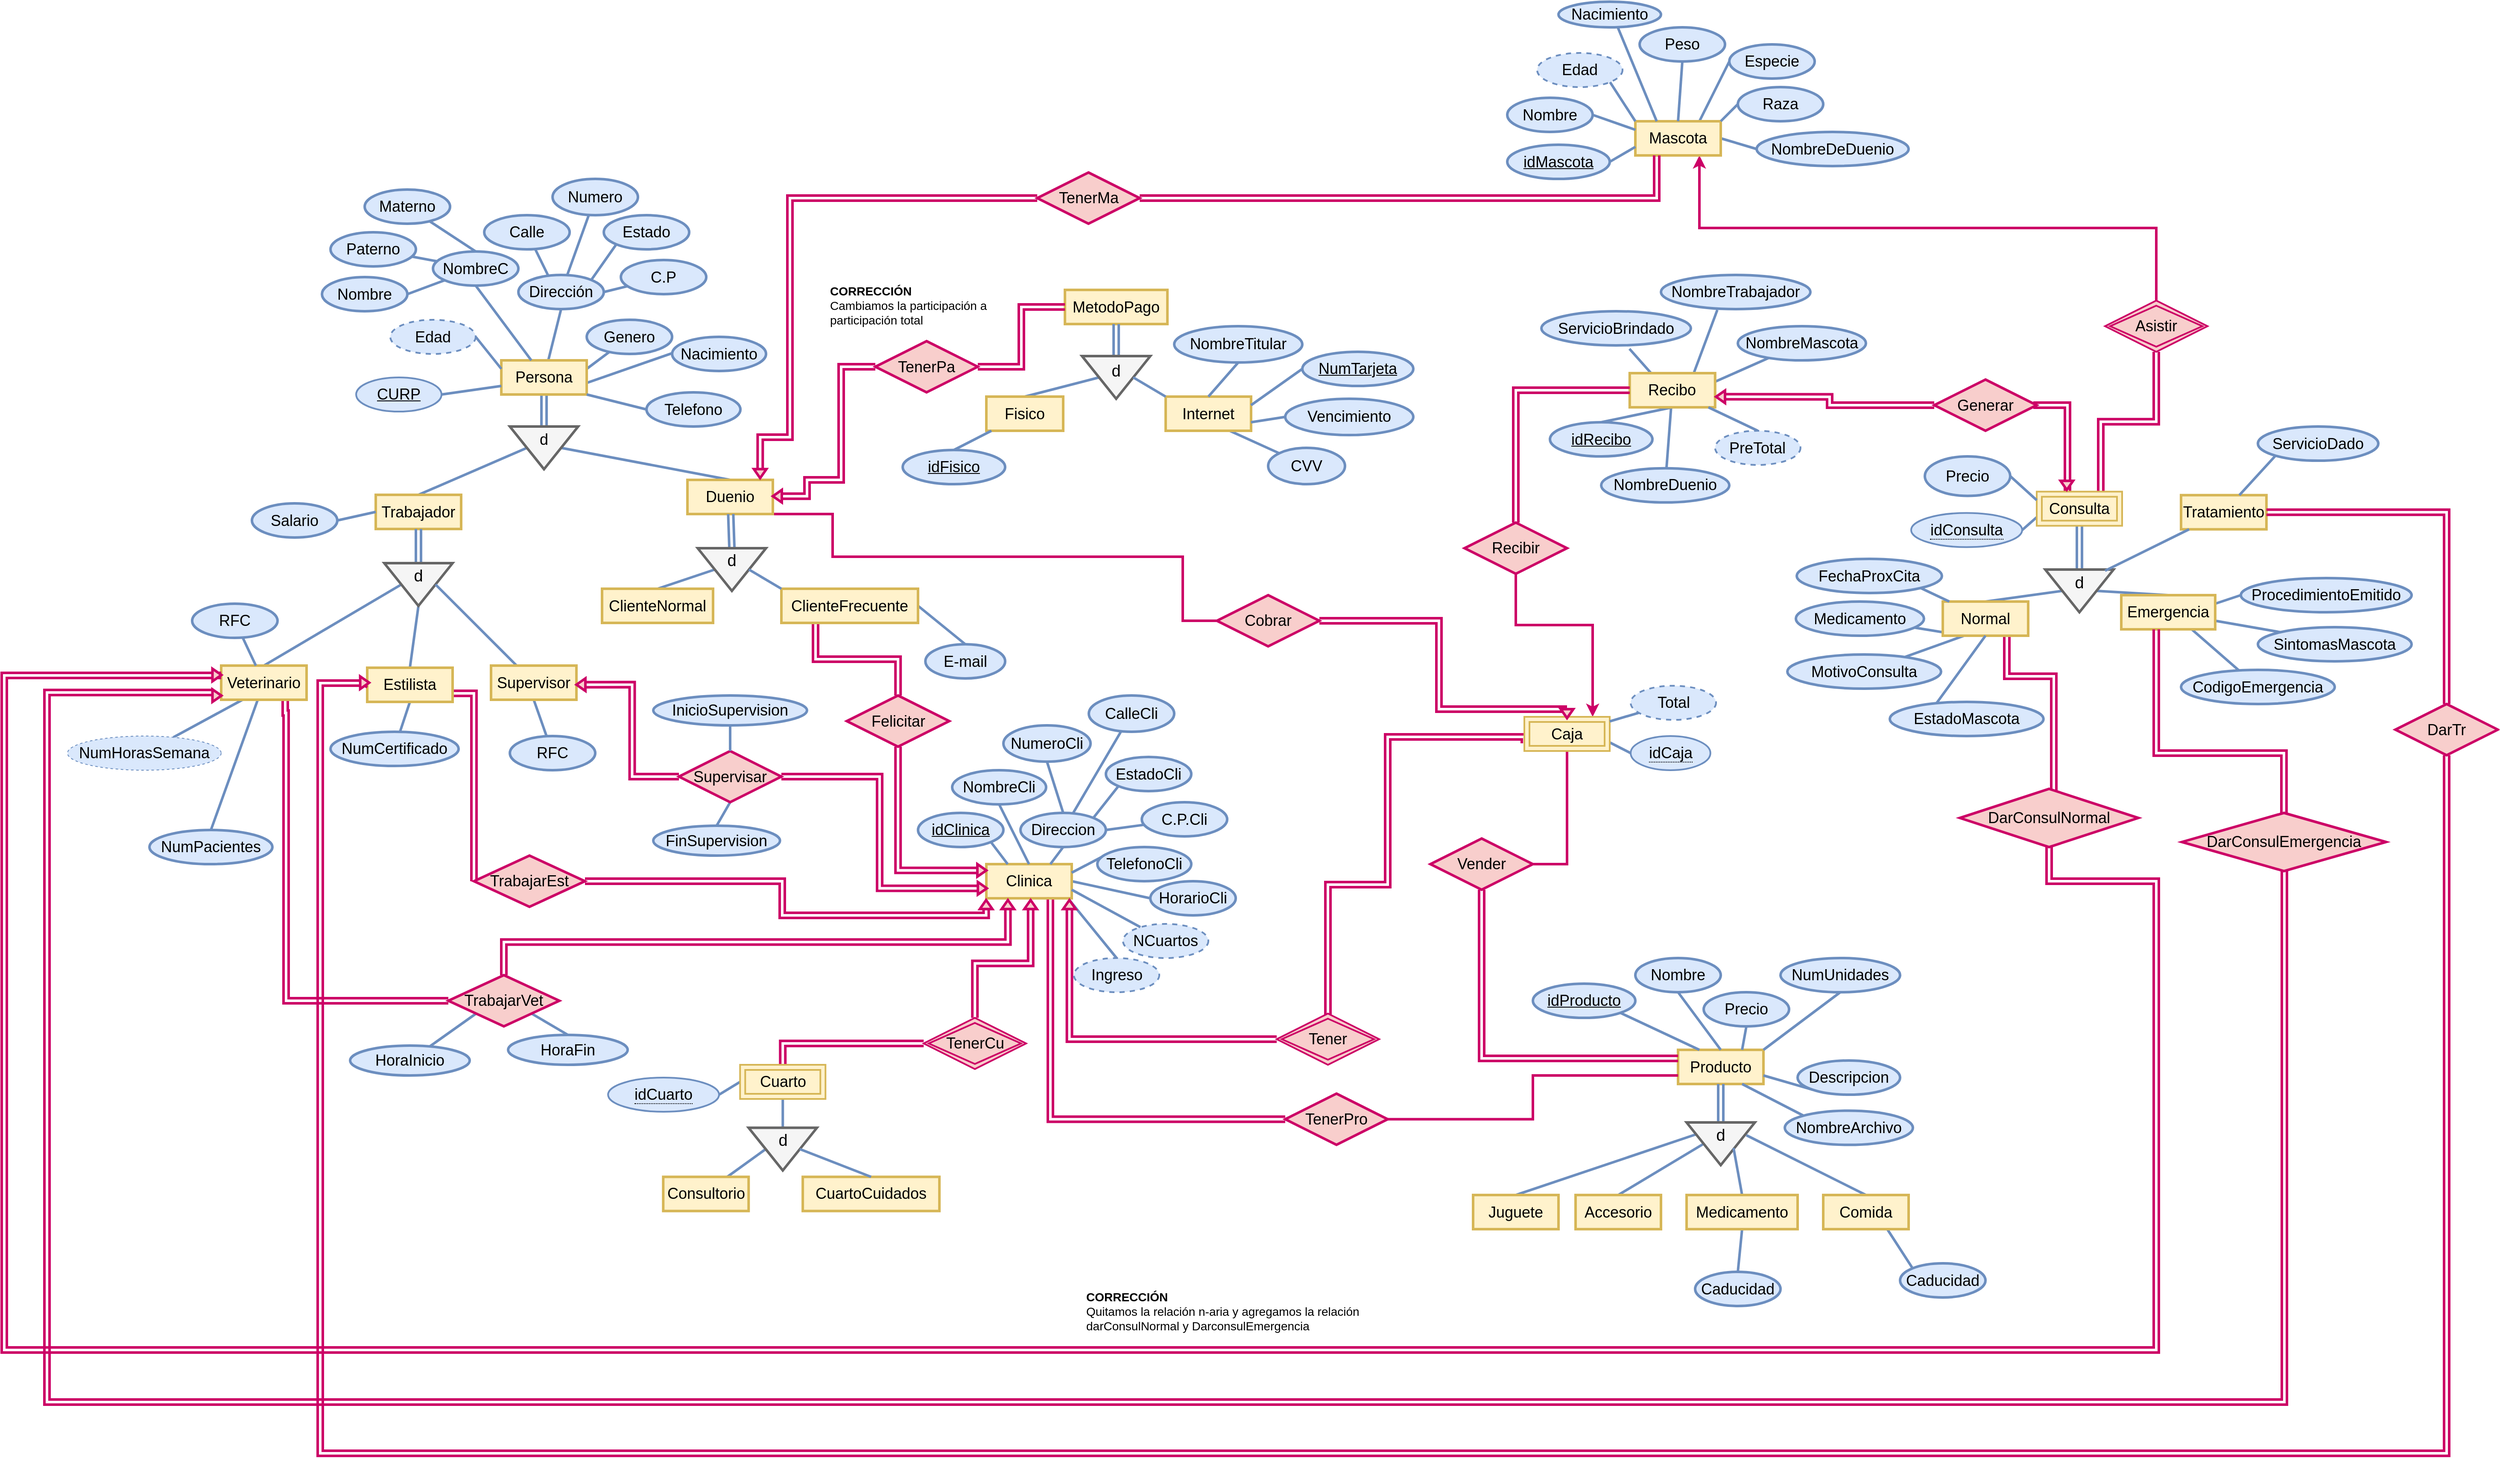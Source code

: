 <mxfile version="17.4.6" type="google"><diagram id="sjFta8w7d_8fokM0aGMI" name="Page-1"><mxGraphModel grid="1" page="1" gridSize="10" guides="1" tooltips="1" connect="1" arrows="1" fold="1" pageScale="1" pageWidth="827" pageHeight="1169" math="0" shadow="0"><root><mxCell id="0"/><mxCell id="1" parent="0"/><mxCell id="AB6Im9o2xeNsgY6XWd0G-1" style="edgeStyle=orthogonalEdgeStyle;rounded=0;orthogonalLoop=1;jettySize=auto;html=1;entryX=1;entryY=0.5;entryDx=0;entryDy=0;fontSize=18;endArrow=none;endFill=0;strokeColor=#CC0066;strokeWidth=3;shape=link;" edge="1" parent="1"><mxGeometry relative="1" as="geometry"><mxPoint x="2732" y="743.75" as="sourcePoint"/><mxPoint x="2692" y="642.5" as="targetPoint"/><Array as="points"><mxPoint x="2732" y="643"/></Array></mxGeometry></mxCell><mxCell id="AB6Im9o2xeNsgY6XWd0G-2" style="edgeStyle=none;rounded=0;orthogonalLoop=1;jettySize=auto;html=1;entryX=0.5;entryY=1;entryDx=0;entryDy=0;fontSize=18;endArrow=none;endFill=0;strokeWidth=3;fillColor=#dae8fc;strokeColor=#6c8ebf;" edge="1" parent="1" source="AB6Im9o2xeNsgY6XWd0G-6" target="AB6Im9o2xeNsgY6XWd0G-16"><mxGeometry relative="1" as="geometry"/></mxCell><mxCell id="AB6Im9o2xeNsgY6XWd0G-3" style="edgeStyle=none;rounded=0;orthogonalLoop=1;jettySize=auto;html=1;exitX=1;exitY=0.25;exitDx=0;exitDy=0;fontSize=18;endArrow=none;endFill=0;strokeWidth=3;fillColor=#dae8fc;strokeColor=#6c8ebf;" edge="1" parent="1" source="AB6Im9o2xeNsgY6XWd0G-6" target="AB6Im9o2xeNsgY6XWd0G-23"><mxGeometry relative="1" as="geometry"/></mxCell><mxCell id="AB6Im9o2xeNsgY6XWd0G-4" style="edgeStyle=none;rounded=0;orthogonalLoop=1;jettySize=auto;html=1;exitX=0.64;exitY=0.975;exitDx=0;exitDy=0;entryX=0.5;entryY=0;entryDx=0;entryDy=0;fontSize=18;endArrow=none;endFill=0;strokeWidth=3;exitPerimeter=0;fillColor=#dae8fc;strokeColor=#6c8ebf;" edge="1" parent="1" source="AB6Im9o2xeNsgY6XWd0G-6" target="AB6Im9o2xeNsgY6XWd0G-24"><mxGeometry relative="1" as="geometry"/></mxCell><mxCell id="AB6Im9o2xeNsgY6XWd0G-5" style="rounded=0;orthogonalLoop=1;jettySize=auto;html=1;exitX=0.5;exitY=1;exitDx=0;exitDy=0;entryX=0.5;entryY=1;entryDx=0;entryDy=0;entryPerimeter=0;fontSize=27;endArrow=none;endFill=0;strokeWidth=3;fillColor=#dae8fc;strokeColor=#6c8ebf;shape=link;" edge="1" parent="1" source="AB6Im9o2xeNsgY6XWd0G-6" target="AB6Im9o2xeNsgY6XWd0G-29"><mxGeometry relative="1" as="geometry"><mxPoint x="948.04" y="667.5" as="targetPoint"/></mxGeometry></mxCell><mxCell id="AB6Im9o2xeNsgY6XWd0G-6" value="Persona" style="whiteSpace=wrap;html=1;align=center;fontSize=18;strokeWidth=3;fillColor=#fff2cc;strokeColor=#d6b656;" vertex="1" parent="1"><mxGeometry x="898.04" y="590" width="100" height="40" as="geometry"/></mxCell><mxCell id="AB6Im9o2xeNsgY6XWd0G-7" style="rounded=0;orthogonalLoop=1;jettySize=auto;html=1;exitX=0.5;exitY=1;exitDx=0;exitDy=0;fontSize=18;endArrow=none;endFill=0;strokeWidth=3;fillColor=#dae8fc;strokeColor=#6c8ebf;" edge="1" parent="1" source="AB6Im9o2xeNsgY6XWd0G-8" target="AB6Im9o2xeNsgY6XWd0G-6"><mxGeometry relative="1" as="geometry"/></mxCell><mxCell id="AB6Im9o2xeNsgY6XWd0G-8" value="NombreC" style="ellipse;whiteSpace=wrap;html=1;align=center;fontSize=18;strokeWidth=3;fillColor=#dae8fc;strokeColor=#6c8ebf;" vertex="1" parent="1"><mxGeometry x="818.04" y="462.5" width="100" height="40" as="geometry"/></mxCell><mxCell id="AB6Im9o2xeNsgY6XWd0G-9" style="edgeStyle=none;rounded=0;orthogonalLoop=1;jettySize=auto;html=1;fontSize=18;endArrow=none;endFill=0;strokeWidth=3;exitX=1;exitY=0.5;exitDx=0;exitDy=0;fillColor=#dae8fc;strokeColor=#6c8ebf;" edge="1" parent="1" source="AB6Im9o2xeNsgY6XWd0G-57" target="AB6Im9o2xeNsgY6XWd0G-8"><mxGeometry relative="1" as="geometry"><mxPoint x="795.748" y="500.287" as="sourcePoint"/></mxGeometry></mxCell><mxCell id="AB6Im9o2xeNsgY6XWd0G-10" style="edgeStyle=none;rounded=0;orthogonalLoop=1;jettySize=auto;html=1;fontSize=18;endArrow=none;endFill=0;strokeWidth=3;fillColor=#dae8fc;strokeColor=#6c8ebf;" edge="1" parent="1" source="AB6Im9o2xeNsgY6XWd0G-11" target="AB6Im9o2xeNsgY6XWd0G-8"><mxGeometry relative="1" as="geometry"/></mxCell><mxCell id="AB6Im9o2xeNsgY6XWd0G-11" value="Paterno" style="ellipse;whiteSpace=wrap;html=1;align=center;fontSize=18;strokeWidth=3;fillColor=#dae8fc;strokeColor=#6c8ebf;" vertex="1" parent="1"><mxGeometry x="698.04" y="440" width="100" height="40" as="geometry"/></mxCell><mxCell id="AB6Im9o2xeNsgY6XWd0G-12" style="edgeStyle=none;rounded=0;orthogonalLoop=1;jettySize=auto;html=1;entryX=0.5;entryY=0;entryDx=0;entryDy=0;fontSize=18;endArrow=none;endFill=0;strokeWidth=3;fillColor=#dae8fc;strokeColor=#6c8ebf;" edge="1" parent="1" source="AB6Im9o2xeNsgY6XWd0G-13" target="AB6Im9o2xeNsgY6XWd0G-8"><mxGeometry relative="1" as="geometry"/></mxCell><mxCell id="AB6Im9o2xeNsgY6XWd0G-13" value="Materno" style="ellipse;whiteSpace=wrap;html=1;align=center;fontSize=18;strokeWidth=3;fillColor=#dae8fc;strokeColor=#6c8ebf;" vertex="1" parent="1"><mxGeometry x="738.04" y="390" width="100" height="40" as="geometry"/></mxCell><mxCell id="AB6Im9o2xeNsgY6XWd0G-14" style="edgeStyle=none;rounded=0;orthogonalLoop=1;jettySize=auto;html=1;exitX=0.35;exitY=0.025;exitDx=0;exitDy=0;fontSize=18;endArrow=none;endFill=0;strokeWidth=3;fillColor=#dae8fc;strokeColor=#6c8ebf;exitPerimeter=0;" edge="1" parent="1" source="AB6Im9o2xeNsgY6XWd0G-16" target="AB6Im9o2xeNsgY6XWd0G-17"><mxGeometry relative="1" as="geometry"/></mxCell><mxCell id="AB6Im9o2xeNsgY6XWd0G-15" style="edgeStyle=none;rounded=0;orthogonalLoop=1;jettySize=auto;html=1;fontSize=18;endArrow=none;endFill=0;strokeWidth=3;exitX=1;exitY=0.5;exitDx=0;exitDy=0;fillColor=#dae8fc;strokeColor=#6c8ebf;" edge="1" parent="1" source="AB6Im9o2xeNsgY6XWd0G-16" target="AB6Im9o2xeNsgY6XWd0G-22"><mxGeometry relative="1" as="geometry"><mxPoint x="1018.04" y="540" as="sourcePoint"/></mxGeometry></mxCell><mxCell id="AB6Im9o2xeNsgY6XWd0G-16" value="Dirección" style="ellipse;whiteSpace=wrap;html=1;align=center;fontSize=18;strokeWidth=3;fillColor=#dae8fc;strokeColor=#6c8ebf;" vertex="1" parent="1"><mxGeometry x="918.04" y="490" width="100" height="40" as="geometry"/></mxCell><mxCell id="AB6Im9o2xeNsgY6XWd0G-17" value="Calle" style="ellipse;whiteSpace=wrap;html=1;align=center;fontSize=18;strokeWidth=3;fillColor=#dae8fc;strokeColor=#6c8ebf;" vertex="1" parent="1"><mxGeometry x="878.04" y="420" width="100" height="40" as="geometry"/></mxCell><mxCell id="AB6Im9o2xeNsgY6XWd0G-18" style="edgeStyle=none;rounded=0;orthogonalLoop=1;jettySize=auto;html=1;fontSize=18;endArrow=none;endFill=0;strokeWidth=3;fillColor=#dae8fc;strokeColor=#6c8ebf;" edge="1" parent="1" source="AB6Im9o2xeNsgY6XWd0G-19" target="AB6Im9o2xeNsgY6XWd0G-16"><mxGeometry relative="1" as="geometry"/></mxCell><mxCell id="AB6Im9o2xeNsgY6XWd0G-19" value="Numero" style="ellipse;whiteSpace=wrap;html=1;align=center;fontSize=18;strokeWidth=3;fillColor=#dae8fc;strokeColor=#6c8ebf;" vertex="1" parent="1"><mxGeometry x="958.04" y="377.5" width="100" height="42.5" as="geometry"/></mxCell><mxCell id="AB6Im9o2xeNsgY6XWd0G-20" style="edgeStyle=none;rounded=0;orthogonalLoop=1;jettySize=auto;html=1;exitX=0;exitY=1;exitDx=0;exitDy=0;fontSize=18;endArrow=none;endFill=0;strokeWidth=3;entryX=1;entryY=0;entryDx=0;entryDy=0;fillColor=#dae8fc;strokeColor=#6c8ebf;" edge="1" parent="1" source="AB6Im9o2xeNsgY6XWd0G-21" target="AB6Im9o2xeNsgY6XWd0G-16"><mxGeometry relative="1" as="geometry"><mxPoint x="1018.04" y="520" as="targetPoint"/></mxGeometry></mxCell><mxCell id="AB6Im9o2xeNsgY6XWd0G-21" value="Estado" style="ellipse;whiteSpace=wrap;html=1;align=center;fontSize=18;strokeWidth=3;fillColor=#dae8fc;strokeColor=#6c8ebf;" vertex="1" parent="1"><mxGeometry x="1018.04" y="420" width="100" height="40" as="geometry"/></mxCell><mxCell id="AB6Im9o2xeNsgY6XWd0G-22" value="C.P" style="ellipse;whiteSpace=wrap;html=1;align=center;fontSize=18;strokeWidth=3;fillColor=#dae8fc;strokeColor=#6c8ebf;" vertex="1" parent="1"><mxGeometry x="1038.04" y="472.5" width="100" height="40" as="geometry"/></mxCell><mxCell id="AB6Im9o2xeNsgY6XWd0G-23" value="Genero" style="ellipse;whiteSpace=wrap;html=1;align=center;fontSize=18;strokeWidth=3;fillColor=#dae8fc;strokeColor=#6c8ebf;" vertex="1" parent="1"><mxGeometry x="998.04" y="542.5" width="100" height="40" as="geometry"/></mxCell><mxCell id="AB6Im9o2xeNsgY6XWd0G-24" value="Nacimiento" style="ellipse;whiteSpace=wrap;html=1;align=center;fontSize=18;strokeWidth=3;fillColor=#dae8fc;strokeColor=#6c8ebf;" vertex="1" parent="1"><mxGeometry x="1098.04" y="562.5" width="110" height="40" as="geometry"/></mxCell><mxCell id="AB6Im9o2xeNsgY6XWd0G-25" style="edgeStyle=none;rounded=0;orthogonalLoop=1;jettySize=auto;html=1;exitX=0;exitY=0.5;exitDx=0;exitDy=0;fontSize=18;endArrow=none;endFill=0;strokeWidth=3;entryX=1;entryY=1;entryDx=0;entryDy=0;fillColor=#dae8fc;strokeColor=#6c8ebf;" edge="1" parent="1" source="AB6Im9o2xeNsgY6XWd0G-76" target="AB6Im9o2xeNsgY6XWd0G-6"><mxGeometry relative="1" as="geometry"><mxPoint x="1008.04" y="630" as="targetPoint"/><mxPoint x="1048.04" y="697.5" as="sourcePoint"/></mxGeometry></mxCell><mxCell id="AB6Im9o2xeNsgY6XWd0G-26" style="edgeStyle=none;shape=link;rounded=0;orthogonalLoop=1;jettySize=auto;html=1;exitX=0.5;exitY=0;exitDx=0;exitDy=0;fontSize=27;endArrow=none;endFill=0;strokeWidth=3;fillColor=#dae8fc;strokeColor=#6c8ebf;" edge="1" parent="1" source="AB6Im9o2xeNsgY6XWd0G-16" target="AB6Im9o2xeNsgY6XWd0G-16"><mxGeometry relative="1" as="geometry"/></mxCell><mxCell id="AB6Im9o2xeNsgY6XWd0G-27" style="edgeStyle=none;rounded=0;orthogonalLoop=1;jettySize=auto;html=1;exitX=0;exitY=0;exitDx=20;exitDy=25;entryX=0.5;entryY=0;entryDx=0;entryDy=0;fontSize=27;endArrow=none;endFill=0;strokeWidth=3;fillColor=#dae8fc;strokeColor=#6c8ebf;exitPerimeter=0;" edge="1" parent="1" source="AB6Im9o2xeNsgY6XWd0G-29" target="AB6Im9o2xeNsgY6XWd0G-32"><mxGeometry relative="1" as="geometry"><mxPoint x="896" y="725" as="sourcePoint"/></mxGeometry></mxCell><mxCell id="AB6Im9o2xeNsgY6XWd0G-28" style="edgeStyle=none;rounded=0;orthogonalLoop=1;jettySize=auto;html=1;exitX=0;exitY=0;exitDx=60;exitDy=25;entryX=0.5;entryY=0;entryDx=0;entryDy=0;fontSize=27;endArrow=none;endFill=0;strokeWidth=3;fillColor=#dae8fc;strokeColor=#6c8ebf;exitPerimeter=0;" edge="1" parent="1" source="AB6Im9o2xeNsgY6XWd0G-29" target="AB6Im9o2xeNsgY6XWd0G-30"><mxGeometry relative="1" as="geometry"><mxPoint x="946" y="700" as="sourcePoint"/></mxGeometry></mxCell><mxCell id="AB6Im9o2xeNsgY6XWd0G-29" value="" style="verticalLabelPosition=bottom;verticalAlign=top;html=1;shape=mxgraph.basic.acute_triangle;dx=0.5;fontSize=27;strokeWidth=3;rotation=-180;fillColor=#f5f5f5;strokeColor=#666666;fontColor=#333333;" vertex="1" parent="1"><mxGeometry x="908.04" y="667.5" width="80" height="50" as="geometry"/></mxCell><mxCell id="AB6Im9o2xeNsgY6XWd0G-30" value="Trabajador" style="whiteSpace=wrap;html=1;align=center;fontSize=18;strokeWidth=3;fillColor=#fff2cc;strokeColor=#d6b656;" vertex="1" parent="1"><mxGeometry x="751" y="747.5" width="100" height="40" as="geometry"/></mxCell><mxCell id="AB6Im9o2xeNsgY6XWd0G-31" style="edgeStyle=orthogonalEdgeStyle;rounded=0;orthogonalLoop=1;jettySize=auto;html=1;exitX=1;exitY=1;exitDx=0;exitDy=0;entryX=0;entryY=0.5;entryDx=0;entryDy=0;fontSize=18;startArrow=none;startFill=0;endArrow=none;endFill=0;strokeColor=#CC0066;strokeWidth=3;" edge="1" parent="1" source="AB6Im9o2xeNsgY6XWd0G-32" target="AB6Im9o2xeNsgY6XWd0G-255"><mxGeometry relative="1" as="geometry"><Array as="points"><mxPoint x="1286" y="770"/><mxPoint x="1286" y="820"/><mxPoint x="1696" y="820"/><mxPoint x="1696" y="895"/></Array></mxGeometry></mxCell><mxCell id="AB6Im9o2xeNsgY6XWd0G-32" value="Duenio" style="whiteSpace=wrap;html=1;align=center;fontSize=18;strokeWidth=3;fillColor=#fff2cc;strokeColor=#d6b656;" vertex="1" parent="1"><mxGeometry x="1116" y="730" width="100" height="40" as="geometry"/></mxCell><mxCell id="AB6Im9o2xeNsgY6XWd0G-33" value="d" style="text;html=1;strokeColor=none;fillColor=none;align=center;verticalAlign=middle;whiteSpace=wrap;rounded=0;fontSize=18;strokeWidth=3;" vertex="1" parent="1"><mxGeometry x="918.04" y="667.5" width="60" height="30" as="geometry"/></mxCell><mxCell id="AB6Im9o2xeNsgY6XWd0G-34" style="edgeStyle=none;rounded=0;orthogonalLoop=1;jettySize=auto;html=1;exitX=1;exitY=0.5;exitDx=0;exitDy=0;entryX=0;entryY=0.5;entryDx=0;entryDy=0;endArrow=none;endFill=0;strokeWidth=3;fillColor=#dae8fc;strokeColor=#6c8ebf;" edge="1" parent="1" source="AB6Im9o2xeNsgY6XWd0G-39" target="AB6Im9o2xeNsgY6XWd0G-56"><mxGeometry relative="1" as="geometry"/></mxCell><mxCell id="AB6Im9o2xeNsgY6XWd0G-35" style="edgeStyle=orthogonalEdgeStyle;rounded=0;orthogonalLoop=1;jettySize=auto;html=1;entryX=0;entryY=0.5;entryDx=0;entryDy=0;fontSize=18;endArrow=none;endFill=0;strokeColor=#CC0066;strokeWidth=3;exitX=0.75;exitY=1;exitDx=0;exitDy=0;shape=link;" edge="1" parent="1" source="AB6Im9o2xeNsgY6XWd0G-39" target="AB6Im9o2xeNsgY6XWd0G-181"><mxGeometry relative="1" as="geometry"><mxPoint x="1806" y="1300" as="sourcePoint"/></mxGeometry></mxCell><mxCell id="AB6Im9o2xeNsgY6XWd0G-36" style="edgeStyle=none;rounded=0;orthogonalLoop=1;jettySize=auto;html=1;exitX=1;exitY=0.5;exitDx=0;exitDy=0;entryX=0.5;entryY=0;entryDx=0;entryDy=0;fontSize=18;endArrow=none;endFill=0;strokeColor=#6c8ebf;strokeWidth=3;fillColor=#dae8fc;startArrow=none;" edge="1" parent="1" source="AB6Im9o2xeNsgY6XWd0G-260" target="AB6Im9o2xeNsgY6XWd0G-228"><mxGeometry relative="1" as="geometry"/></mxCell><mxCell id="AB6Im9o2xeNsgY6XWd0G-37" style="edgeStyle=orthogonalEdgeStyle;rounded=0;orthogonalLoop=1;jettySize=auto;html=1;exitX=0;exitY=0.5;exitDx=0;exitDy=0;entryX=0;entryY=0.5;entryDx=0;entryDy=0;fontSize=18;endArrow=none;endFill=0;strokeWidth=3;fillColor=#f8cecc;strokeColor=#CC0066;startArrow=none;startFill=0;shape=link;" edge="1" parent="1" source="AB6Im9o2xeNsgY6XWd0G-260" target="AB6Im9o2xeNsgY6XWd0G-245"><mxGeometry relative="1" as="geometry"/></mxCell><mxCell id="AB6Im9o2xeNsgY6XWd0G-38" style="edgeStyle=orthogonalEdgeStyle;rounded=0;orthogonalLoop=1;jettySize=auto;html=1;exitX=0;exitY=0.5;exitDx=0;exitDy=0;entryX=0.5;entryY=0;entryDx=0;entryDy=0;fontSize=18;startArrow=none;startFill=0;endArrow=none;endFill=0;strokeColor=#CC0066;strokeWidth=3;shape=link;" edge="1" parent="1" source="AB6Im9o2xeNsgY6XWd0G-258" target="AB6Im9o2xeNsgY6XWd0G-184"><mxGeometry relative="1" as="geometry"/></mxCell><mxCell id="AB6Im9o2xeNsgY6XWd0G-39" value="Clinica" style="whiteSpace=wrap;html=1;align=center;fontSize=18;strokeWidth=3;fillColor=#fff2cc;strokeColor=#d6b656;" vertex="1" parent="1"><mxGeometry x="1466" y="1180" width="100" height="40" as="geometry"/></mxCell><mxCell id="AB6Im9o2xeNsgY6XWd0G-40" style="rounded=0;orthogonalLoop=1;jettySize=auto;html=1;exitX=1;exitY=1;exitDx=0;exitDy=0;entryX=0.25;entryY=0;entryDx=0;entryDy=0;strokeWidth=3;endArrow=none;endFill=0;fillColor=#dae8fc;strokeColor=#6c8ebf;" edge="1" parent="1" source="AB6Im9o2xeNsgY6XWd0G-119" target="AB6Im9o2xeNsgY6XWd0G-39"><mxGeometry relative="1" as="geometry"><mxPoint x="1396" y="1200" as="sourcePoint"/></mxGeometry></mxCell><mxCell id="AB6Im9o2xeNsgY6XWd0G-41" style="edgeStyle=none;rounded=0;orthogonalLoop=1;jettySize=auto;html=1;exitX=0.5;exitY=0;exitDx=0;exitDy=0;fontSize=18;endArrow=none;endFill=0;strokeWidth=3;entryX=0.5;entryY=1;entryDx=0;entryDy=0;fillColor=#dae8fc;strokeColor=#6c8ebf;" edge="1" parent="1" source="AB6Im9o2xeNsgY6XWd0G-44" target="AB6Im9o2xeNsgY6XWd0G-53"><mxGeometry relative="1" as="geometry"><mxPoint x="1555.038" y="1049.671" as="targetPoint"/></mxGeometry></mxCell><mxCell id="AB6Im9o2xeNsgY6XWd0G-42" style="edgeStyle=none;rounded=0;orthogonalLoop=1;jettySize=auto;html=1;fontSize=18;endArrow=none;endFill=0;strokeWidth=3;fillColor=#dae8fc;strokeColor=#6c8ebf;" edge="1" parent="1" target="AB6Im9o2xeNsgY6XWd0G-49"><mxGeometry relative="1" as="geometry"><mxPoint x="1606" y="1140" as="sourcePoint"/></mxGeometry></mxCell><mxCell id="AB6Im9o2xeNsgY6XWd0G-43" style="edgeStyle=none;rounded=0;orthogonalLoop=1;jettySize=auto;html=1;exitX=0.5;exitY=1;exitDx=0;exitDy=0;entryX=0.75;entryY=0;entryDx=0;entryDy=0;endArrow=none;endFill=0;strokeWidth=3;fillColor=#dae8fc;strokeColor=#6c8ebf;" edge="1" parent="1" source="AB6Im9o2xeNsgY6XWd0G-44" target="AB6Im9o2xeNsgY6XWd0G-39"><mxGeometry relative="1" as="geometry"/></mxCell><mxCell id="AB6Im9o2xeNsgY6XWd0G-44" value="Direccion" style="ellipse;whiteSpace=wrap;html=1;align=center;fontSize=18;strokeWidth=3;fillColor=#dae8fc;strokeColor=#6c8ebf;" vertex="1" parent="1"><mxGeometry x="1506" y="1120" width="100" height="40" as="geometry"/></mxCell><mxCell id="AB6Im9o2xeNsgY6XWd0G-45" style="edgeStyle=none;rounded=0;orthogonalLoop=1;jettySize=auto;html=1;fontSize=18;endArrow=none;endFill=0;strokeWidth=3;fillColor=#dae8fc;strokeColor=#6c8ebf;" edge="1" parent="1" source="AB6Im9o2xeNsgY6XWd0G-46" target="AB6Im9o2xeNsgY6XWd0G-44"><mxGeometry relative="1" as="geometry"/></mxCell><mxCell id="AB6Im9o2xeNsgY6XWd0G-46" value="CalleCli" style="ellipse;whiteSpace=wrap;html=1;align=center;fontSize=18;strokeWidth=3;fillColor=#dae8fc;strokeColor=#6c8ebf;" vertex="1" parent="1"><mxGeometry x="1586" y="982.5" width="100" height="42.5" as="geometry"/></mxCell><mxCell id="AB6Im9o2xeNsgY6XWd0G-47" style="edgeStyle=none;rounded=0;orthogonalLoop=1;jettySize=auto;html=1;exitX=0;exitY=1;exitDx=0;exitDy=0;fontSize=18;endArrow=none;endFill=0;strokeWidth=3;fillColor=#dae8fc;strokeColor=#6c8ebf;entryX=1;entryY=0;entryDx=0;entryDy=0;" edge="1" parent="1" source="AB6Im9o2xeNsgY6XWd0G-48" target="AB6Im9o2xeNsgY6XWd0G-44"><mxGeometry relative="1" as="geometry"><mxPoint x="1526" y="1100" as="targetPoint"/></mxGeometry></mxCell><mxCell id="AB6Im9o2xeNsgY6XWd0G-48" value="EstadoCli" style="ellipse;whiteSpace=wrap;html=1;align=center;fontSize=18;strokeWidth=3;fillColor=#dae8fc;strokeColor=#6c8ebf;" vertex="1" parent="1"><mxGeometry x="1606" y="1054.5" width="100" height="40" as="geometry"/></mxCell><mxCell id="AB6Im9o2xeNsgY6XWd0G-49" value="C.P.Cli" style="ellipse;whiteSpace=wrap;html=1;align=center;fontSize=18;strokeWidth=3;fillColor=#dae8fc;strokeColor=#6c8ebf;" vertex="1" parent="1"><mxGeometry x="1648.04" y="1107.5" width="100" height="40" as="geometry"/></mxCell><mxCell id="AB6Im9o2xeNsgY6XWd0G-50" style="edgeStyle=none;shape=link;rounded=0;orthogonalLoop=1;jettySize=auto;html=1;exitX=0.5;exitY=0;exitDx=0;exitDy=0;fontSize=27;endArrow=none;endFill=0;strokeWidth=3;fillColor=#dae8fc;strokeColor=#6c8ebf;" edge="1" parent="1" source="AB6Im9o2xeNsgY6XWd0G-44" target="AB6Im9o2xeNsgY6XWd0G-44"><mxGeometry relative="1" as="geometry"/></mxCell><mxCell id="AB6Im9o2xeNsgY6XWd0G-51" style="edgeStyle=none;rounded=0;orthogonalLoop=1;jettySize=auto;html=1;exitX=0.5;exitY=1;exitDx=0;exitDy=0;entryX=0.5;entryY=0;entryDx=0;entryDy=0;endArrow=none;endFill=0;strokeWidth=3;fillColor=#dae8fc;strokeColor=#6c8ebf;" edge="1" parent="1" source="AB6Im9o2xeNsgY6XWd0G-52" target="AB6Im9o2xeNsgY6XWd0G-39"><mxGeometry relative="1" as="geometry"/></mxCell><mxCell id="AB6Im9o2xeNsgY6XWd0G-52" value="NombreCli" style="ellipse;whiteSpace=wrap;html=1;align=center;fontSize=18;strokeWidth=3;fillColor=#dae8fc;strokeColor=#6c8ebf;" vertex="1" parent="1"><mxGeometry x="1426" y="1070" width="110" height="40" as="geometry"/></mxCell><mxCell id="AB6Im9o2xeNsgY6XWd0G-53" value="NumeroCli" style="ellipse;whiteSpace=wrap;html=1;align=center;fontSize=18;strokeWidth=3;fillColor=#dae8fc;strokeColor=#6c8ebf;" vertex="1" parent="1"><mxGeometry x="1486" y="1017.5" width="102.04" height="42.5" as="geometry"/></mxCell><mxCell id="AB6Im9o2xeNsgY6XWd0G-54" style="edgeStyle=none;rounded=0;orthogonalLoop=1;jettySize=auto;html=1;exitX=0;exitY=0;exitDx=0;exitDy=0;endArrow=none;endFill=0;strokeWidth=3;fillColor=#dae8fc;strokeColor=#6c8ebf;" edge="1" parent="1" source="AB6Im9o2xeNsgY6XWd0G-55"><mxGeometry relative="1" as="geometry"><mxPoint x="1566" y="1190" as="targetPoint"/></mxGeometry></mxCell><mxCell id="AB6Im9o2xeNsgY6XWd0G-55" value="TelefonoCli" style="ellipse;whiteSpace=wrap;html=1;align=center;fontSize=18;strokeWidth=3;fillColor=#dae8fc;strokeColor=#6c8ebf;" vertex="1" parent="1"><mxGeometry x="1596" y="1160" width="110" height="40" as="geometry"/></mxCell><mxCell id="AB6Im9o2xeNsgY6XWd0G-56" value="HorarioCli" style="ellipse;whiteSpace=wrap;html=1;align=center;fontSize=18;strokeWidth=3;fillColor=#dae8fc;strokeColor=#6c8ebf;" vertex="1" parent="1"><mxGeometry x="1658.04" y="1200" width="100" height="40" as="geometry"/></mxCell><mxCell id="AB6Im9o2xeNsgY6XWd0G-57" value="&lt;font style=&quot;font-size: 18px&quot;&gt;Nombre&lt;/font&gt;" style="ellipse;margin=3;whiteSpace=wrap;html=1;align=center;strokeWidth=3;fillColor=#dae8fc;strokeColor=#6c8ebf;gradientColor=none;" vertex="1" parent="1"><mxGeometry x="688.04" y="492.5" width="100" height="40" as="geometry"/></mxCell><mxCell id="AB6Im9o2xeNsgY6XWd0G-58" style="edgeStyle=none;rounded=0;orthogonalLoop=1;jettySize=auto;html=1;entryX=0.5;entryY=1;entryDx=0;entryDy=0;entryPerimeter=0;fontSize=27;endArrow=none;endFill=0;strokeWidth=3;fillColor=#dae8fc;strokeColor=#6c8ebf;exitX=0.5;exitY=1;exitDx=0;exitDy=0;shape=link;" edge="1" parent="1" source="AB6Im9o2xeNsgY6XWd0G-30" target="AB6Im9o2xeNsgY6XWd0G-61"><mxGeometry relative="1" as="geometry"><mxPoint x="806" y="797.5" as="sourcePoint"/></mxGeometry></mxCell><mxCell id="AB6Im9o2xeNsgY6XWd0G-59" style="edgeStyle=none;rounded=0;orthogonalLoop=1;jettySize=auto;html=1;exitX=0;exitY=0;exitDx=40;exitDy=0;exitPerimeter=0;entryX=0.5;entryY=0;entryDx=0;entryDy=0;fontSize=27;endArrow=none;endFill=0;strokeWidth=3;fillColor=#dae8fc;strokeColor=#6c8ebf;" edge="1" parent="1" source="AB6Im9o2xeNsgY6XWd0G-61" target="AB6Im9o2xeNsgY6XWd0G-68"><mxGeometry relative="1" as="geometry"/></mxCell><mxCell id="AB6Im9o2xeNsgY6XWd0G-60" style="edgeStyle=none;rounded=0;orthogonalLoop=1;jettySize=auto;html=1;exitX=0;exitY=0;exitDx=60;exitDy=25;exitPerimeter=0;entryX=0.5;entryY=0;entryDx=0;entryDy=0;fontSize=27;endArrow=none;endFill=0;strokeWidth=3;fillColor=#dae8fc;strokeColor=#6c8ebf;" edge="1" parent="1" source="AB6Im9o2xeNsgY6XWd0G-61" target="AB6Im9o2xeNsgY6XWd0G-65"><mxGeometry relative="1" as="geometry"/></mxCell><mxCell id="AB6Im9o2xeNsgY6XWd0G-61" value="" style="verticalLabelPosition=bottom;verticalAlign=top;html=1;shape=mxgraph.basic.acute_triangle;dx=0.5;fontSize=27;strokeWidth=3;rotation=-180;fillColor=#f5f5f5;strokeColor=#666666;fontColor=#333333;" vertex="1" parent="1"><mxGeometry x="761" y="827.5" width="80" height="50" as="geometry"/></mxCell><mxCell id="AB6Im9o2xeNsgY6XWd0G-62" style="edgeStyle=none;rounded=0;orthogonalLoop=1;jettySize=auto;html=1;entryX=0.5;entryY=0;entryDx=0;entryDy=0;fontSize=18;endArrow=none;endFill=0;strokeWidth=3;fillColor=#dae8fc;strokeColor=#6c8ebf;" edge="1" parent="1" source="AB6Im9o2xeNsgY6XWd0G-65" target="AB6Im9o2xeNsgY6XWd0G-77"><mxGeometry relative="1" as="geometry"/></mxCell><mxCell id="AB6Im9o2xeNsgY6XWd0G-63" style="edgeStyle=orthogonalEdgeStyle;rounded=0;orthogonalLoop=1;jettySize=auto;html=1;exitX=0.75;exitY=1;exitDx=0;exitDy=0;entryX=0;entryY=0.5;entryDx=0;entryDy=0;fontSize=18;endArrow=none;endFill=0;strokeColor=#CC0066;strokeWidth=3;shape=link;" edge="1" parent="1" source="AB6Im9o2xeNsgY6XWd0G-65" target="AB6Im9o2xeNsgY6XWd0G-184"><mxGeometry relative="1" as="geometry"><Array as="points"><mxPoint x="646" y="1003"/><mxPoint x="646" y="1340"/></Array></mxGeometry></mxCell><mxCell id="AB6Im9o2xeNsgY6XWd0G-64" style="rounded=0;orthogonalLoop=1;jettySize=auto;html=1;exitX=0.25;exitY=1;exitDx=0;exitDy=0;fontSize=18;startArrow=none;startFill=0;endArrow=none;endFill=0;strokeColor=#6c8ebf;strokeWidth=3;fillColor=#dae8fc;" edge="1" parent="1" source="AB6Im9o2xeNsgY6XWd0G-65" target="AB6Im9o2xeNsgY6XWd0G-250"><mxGeometry relative="1" as="geometry"/></mxCell><mxCell id="AB6Im9o2xeNsgY6XWd0G-65" value="Veterinario" style="whiteSpace=wrap;html=1;align=center;fontSize=18;strokeWidth=3;fillColor=#fff2cc;strokeColor=#d6b656;" vertex="1" parent="1"><mxGeometry x="570" y="947.5" width="100" height="40" as="geometry"/></mxCell><mxCell id="AB6Im9o2xeNsgY6XWd0G-66" style="edgeStyle=none;rounded=0;orthogonalLoop=1;jettySize=auto;html=1;exitX=0.5;exitY=1;exitDx=0;exitDy=0;fontSize=18;endArrow=none;endFill=0;strokeWidth=3;fillColor=#dae8fc;strokeColor=#6c8ebf;" edge="1" parent="1" source="AB6Im9o2xeNsgY6XWd0G-68" target="AB6Im9o2xeNsgY6XWd0G-73"><mxGeometry relative="1" as="geometry"/></mxCell><mxCell id="AB6Im9o2xeNsgY6XWd0G-67" style="edgeStyle=orthogonalEdgeStyle;rounded=0;orthogonalLoop=1;jettySize=auto;html=1;exitX=1;exitY=0.75;exitDx=0;exitDy=0;entryX=0;entryY=0.5;entryDx=0;entryDy=0;fontSize=18;endArrow=none;endFill=0;strokeColor=#CC0066;strokeWidth=3;shape=link;" edge="1" parent="1" source="AB6Im9o2xeNsgY6XWd0G-68" target="AB6Im9o2xeNsgY6XWd0G-188"><mxGeometry relative="1" as="geometry"><Array as="points"><mxPoint x="866" y="980"/><mxPoint x="866" y="1200"/></Array></mxGeometry></mxCell><mxCell id="AB6Im9o2xeNsgY6XWd0G-68" value="Estilista" style="whiteSpace=wrap;html=1;align=center;fontSize=18;strokeWidth=3;fillColor=#fff2cc;strokeColor=#d6b656;" vertex="1" parent="1"><mxGeometry x="741" y="950" width="100" height="40" as="geometry"/></mxCell><mxCell id="AB6Im9o2xeNsgY6XWd0G-69" style="edgeStyle=none;rounded=0;orthogonalLoop=1;jettySize=auto;html=1;exitX=0;exitY=0;exitDx=20;exitDy=25;fontSize=18;endArrow=none;endFill=0;strokeWidth=3;fillColor=#dae8fc;strokeColor=#6c8ebf;exitPerimeter=0;" edge="1" parent="1" source="AB6Im9o2xeNsgY6XWd0G-61" target="AB6Im9o2xeNsgY6XWd0G-128"><mxGeometry relative="1" as="geometry"/></mxCell><mxCell id="AB6Im9o2xeNsgY6XWd0G-70" value="&lt;span style=&quot;font-size: 19px&quot;&gt;d&lt;/span&gt;" style="text;html=1;strokeColor=none;fillColor=none;align=center;verticalAlign=middle;whiteSpace=wrap;rounded=0;fontSize=18;strokeWidth=3;" vertex="1" parent="1"><mxGeometry x="771" y="827.5" width="60" height="30" as="geometry"/></mxCell><mxCell id="AB6Im9o2xeNsgY6XWd0G-71" style="edgeStyle=none;rounded=0;orthogonalLoop=1;jettySize=auto;html=1;fontSize=18;endArrow=none;endFill=0;strokeWidth=3;fillColor=#dae8fc;strokeColor=#6c8ebf;" edge="1" parent="1" source="AB6Im9o2xeNsgY6XWd0G-72" target="AB6Im9o2xeNsgY6XWd0G-65"><mxGeometry relative="1" as="geometry"/></mxCell><mxCell id="AB6Im9o2xeNsgY6XWd0G-72" value="RFC" style="ellipse;whiteSpace=wrap;html=1;align=center;fontSize=18;strokeWidth=3;fillColor=#dae8fc;strokeColor=#6c8ebf;" vertex="1" parent="1"><mxGeometry x="536" y="875" width="100" height="40" as="geometry"/></mxCell><mxCell id="AB6Im9o2xeNsgY6XWd0G-73" value="NumCertificado" style="ellipse;whiteSpace=wrap;html=1;align=center;fontSize=18;strokeWidth=3;fillColor=#dae8fc;strokeColor=#6c8ebf;" vertex="1" parent="1"><mxGeometry x="698.04" y="1025" width="150" height="40" as="geometry"/></mxCell><mxCell id="AB6Im9o2xeNsgY6XWd0G-74" style="edgeStyle=none;rounded=0;orthogonalLoop=1;jettySize=auto;html=1;exitX=1;exitY=0.5;exitDx=0;exitDy=0;entryX=0;entryY=0.25;entryDx=0;entryDy=0;fontSize=18;endArrow=none;endFill=0;strokeWidth=3;fillColor=#dae8fc;strokeColor=#6c8ebf;" edge="1" parent="1" source="AB6Im9o2xeNsgY6XWd0G-75" target="AB6Im9o2xeNsgY6XWd0G-6"><mxGeometry relative="1" as="geometry"/></mxCell><mxCell id="AB6Im9o2xeNsgY6XWd0G-75" value="Edad" style="ellipse;whiteSpace=wrap;html=1;align=center;dashed=1;fontSize=18;strokeWidth=2;fillColor=#dae8fc;strokeColor=#6c8ebf;" vertex="1" parent="1"><mxGeometry x="768.04" y="542.5" width="100" height="40" as="geometry"/></mxCell><mxCell id="AB6Im9o2xeNsgY6XWd0G-76" value="Telefono" style="ellipse;whiteSpace=wrap;html=1;align=center;fontSize=18;strokeWidth=3;fillColor=#dae8fc;strokeColor=#6c8ebf;" vertex="1" parent="1"><mxGeometry x="1068.04" y="627.5" width="110" height="40" as="geometry"/></mxCell><mxCell id="AB6Im9o2xeNsgY6XWd0G-77" value="NumPacientes" style="ellipse;whiteSpace=wrap;html=1;align=center;fontSize=18;strokeWidth=3;fillColor=#dae8fc;strokeColor=#6c8ebf;" vertex="1" parent="1"><mxGeometry x="486" y="1140" width="144" height="40" as="geometry"/></mxCell><mxCell id="AB6Im9o2xeNsgY6XWd0G-78" style="edgeStyle=none;rounded=0;orthogonalLoop=1;jettySize=auto;html=1;exitX=1;exitY=0.5;exitDx=0;exitDy=0;entryX=0;entryY=0.5;entryDx=0;entryDy=0;fontSize=18;endArrow=none;endFill=0;strokeWidth=3;fillColor=#dae8fc;strokeColor=#6c8ebf;" edge="1" parent="1" source="AB6Im9o2xeNsgY6XWd0G-79" target="AB6Im9o2xeNsgY6XWd0G-30"><mxGeometry relative="1" as="geometry"/></mxCell><mxCell id="AB6Im9o2xeNsgY6XWd0G-79" value="Salario" style="ellipse;whiteSpace=wrap;html=1;align=center;fontSize=18;strokeWidth=3;fillColor=#dae8fc;strokeColor=#6c8ebf;" vertex="1" parent="1"><mxGeometry x="606" y="757.5" width="100" height="40" as="geometry"/></mxCell><mxCell id="AB6Im9o2xeNsgY6XWd0G-80" style="edgeStyle=none;rounded=0;orthogonalLoop=1;jettySize=auto;html=1;exitX=1;exitY=0.5;exitDx=0;exitDy=0;entryX=0;entryY=0.75;entryDx=0;entryDy=0;fontSize=18;endArrow=none;endFill=0;strokeWidth=3;fillColor=#dae8fc;strokeColor=#6c8ebf;" edge="1" parent="1" source="AB6Im9o2xeNsgY6XWd0G-81" target="AB6Im9o2xeNsgY6XWd0G-6"><mxGeometry relative="1" as="geometry"/></mxCell><mxCell id="AB6Im9o2xeNsgY6XWd0G-81" value="CURP" style="ellipse;whiteSpace=wrap;html=1;align=center;fontStyle=4;fontSize=18;strokeWidth=2;fillColor=#dae8fc;strokeColor=#6c8ebf;" vertex="1" parent="1"><mxGeometry x="728.04" y="610" width="100" height="40" as="geometry"/></mxCell><mxCell id="AB6Im9o2xeNsgY6XWd0G-82" value="Producto" style="whiteSpace=wrap;html=1;align=center;fontSize=18;strokeWidth=3;fillColor=#fff2cc;strokeColor=#d6b656;" vertex="1" parent="1"><mxGeometry x="2276" y="1397.5" width="100" height="40" as="geometry"/></mxCell><mxCell id="AB6Im9o2xeNsgY6XWd0G-83" style="edgeStyle=none;rounded=0;orthogonalLoop=1;jettySize=auto;html=1;exitX=0.5;exitY=1;exitDx=0;exitDy=0;entryX=0.5;entryY=1;entryDx=0;entryDy=0;entryPerimeter=0;fontSize=27;endArrow=none;endFill=0;strokeWidth=3;fillColor=#dae8fc;strokeColor=#6c8ebf;shape=link;" edge="1" parent="1" source="AB6Im9o2xeNsgY6XWd0G-82" target="AB6Im9o2xeNsgY6XWd0G-86"><mxGeometry relative="1" as="geometry"><mxPoint x="2326" y="1445" as="sourcePoint"/></mxGeometry></mxCell><mxCell id="AB6Im9o2xeNsgY6XWd0G-84" style="edgeStyle=none;rounded=0;orthogonalLoop=1;jettySize=auto;html=1;exitX=0;exitY=0;exitDx=60;exitDy=25;entryX=0.5;entryY=0;entryDx=0;entryDy=0;fontSize=27;endArrow=none;endFill=0;strokeWidth=3;fillColor=#dae8fc;strokeColor=#6c8ebf;exitPerimeter=0;" edge="1" parent="1" source="AB6Im9o2xeNsgY6XWd0G-86" target="AB6Im9o2xeNsgY6XWd0G-88"><mxGeometry relative="1" as="geometry"/></mxCell><mxCell id="AB6Im9o2xeNsgY6XWd0G-85" style="edgeStyle=none;rounded=0;orthogonalLoop=1;jettySize=auto;html=1;exitX=0.863;exitY=0.72;exitDx=0;exitDy=0;exitPerimeter=0;entryX=0.5;entryY=0;entryDx=0;entryDy=0;fontSize=27;endArrow=none;endFill=0;strokeWidth=3;fillColor=#dae8fc;strokeColor=#6c8ebf;" edge="1" parent="1" source="AB6Im9o2xeNsgY6XWd0G-86" target="AB6Im9o2xeNsgY6XWd0G-87"><mxGeometry relative="1" as="geometry"/></mxCell><mxCell id="AB6Im9o2xeNsgY6XWd0G-86" value="" style="verticalLabelPosition=bottom;verticalAlign=top;html=1;shape=mxgraph.basic.acute_triangle;dx=0.5;fontSize=27;strokeWidth=3;rotation=-180;fillColor=#f5f5f5;strokeColor=#666666;fontColor=#333333;" vertex="1" parent="1"><mxGeometry x="2286" y="1482.5" width="80" height="50" as="geometry"/></mxCell><mxCell id="AB6Im9o2xeNsgY6XWd0G-87" value="Juguete" style="whiteSpace=wrap;html=1;align=center;fontSize=18;strokeWidth=3;fillColor=#fff2cc;strokeColor=#d6b656;" vertex="1" parent="1"><mxGeometry x="2036" y="1567.5" width="100" height="40" as="geometry"/></mxCell><mxCell id="AB6Im9o2xeNsgY6XWd0G-88" value="Accesorio" style="whiteSpace=wrap;html=1;align=center;fontSize=18;strokeWidth=3;fillColor=#fff2cc;strokeColor=#d6b656;" vertex="1" parent="1"><mxGeometry x="2156" y="1567.5" width="100" height="40" as="geometry"/></mxCell><mxCell id="AB6Im9o2xeNsgY6XWd0G-89" style="edgeStyle=none;rounded=0;orthogonalLoop=1;jettySize=auto;html=1;exitX=0.75;exitY=1;exitDx=0;exitDy=0;entryX=0.5;entryY=0;entryDx=0;entryDy=0;fontSize=18;endArrow=none;endFill=0;strokeWidth=3;fillColor=#dae8fc;strokeColor=#6c8ebf;" edge="1" parent="1" source="AB6Im9o2xeNsgY6XWd0G-91" target="AB6Im9o2xeNsgY6XWd0G-93"><mxGeometry relative="1" as="geometry"/></mxCell><mxCell id="AB6Im9o2xeNsgY6XWd0G-90" style="edgeStyle=none;rounded=0;orthogonalLoop=1;jettySize=auto;html=1;exitX=1;exitY=0.5;exitDx=0;exitDy=0;entryX=0.5;entryY=0;entryDx=0;entryDy=0;fontSize=18;endArrow=none;endFill=0;strokeWidth=3;fillColor=#dae8fc;strokeColor=#6c8ebf;" edge="1" parent="1" source="AB6Im9o2xeNsgY6XWd0G-91" target="AB6Im9o2xeNsgY6XWd0G-95"><mxGeometry relative="1" as="geometry"/></mxCell><mxCell id="AB6Im9o2xeNsgY6XWd0G-91" value="&lt;span style=&quot;font-size: 19px&quot;&gt;d&lt;/span&gt;" style="text;html=1;strokeColor=none;fillColor=none;align=center;verticalAlign=middle;whiteSpace=wrap;rounded=0;fontSize=18;strokeWidth=3;" vertex="1" parent="1"><mxGeometry x="2296" y="1482.5" width="60" height="30" as="geometry"/></mxCell><mxCell id="AB6Im9o2xeNsgY6XWd0G-92" style="edgeStyle=none;rounded=0;orthogonalLoop=1;jettySize=auto;html=1;exitX=0.5;exitY=1;exitDx=0;exitDy=0;entryX=0.5;entryY=0;entryDx=0;entryDy=0;fontSize=18;endArrow=none;endFill=0;strokeWidth=3;fillColor=#dae8fc;strokeColor=#6c8ebf;" edge="1" parent="1" source="AB6Im9o2xeNsgY6XWd0G-93" target="AB6Im9o2xeNsgY6XWd0G-104"><mxGeometry relative="1" as="geometry"/></mxCell><mxCell id="AB6Im9o2xeNsgY6XWd0G-93" value="Medicamento" style="whiteSpace=wrap;html=1;align=center;fontSize=18;strokeWidth=3;fillColor=#fff2cc;strokeColor=#d6b656;" vertex="1" parent="1"><mxGeometry x="2286" y="1567.5" width="130" height="40" as="geometry"/></mxCell><mxCell id="AB6Im9o2xeNsgY6XWd0G-94" style="edgeStyle=none;rounded=0;orthogonalLoop=1;jettySize=auto;html=1;exitX=0.75;exitY=1;exitDx=0;exitDy=0;entryX=0;entryY=0;entryDx=0;entryDy=0;fontSize=18;endArrow=none;endFill=0;strokeWidth=3;fillColor=#dae8fc;strokeColor=#6c8ebf;" edge="1" parent="1" source="AB6Im9o2xeNsgY6XWd0G-95" target="AB6Im9o2xeNsgY6XWd0G-105"><mxGeometry relative="1" as="geometry"/></mxCell><mxCell id="AB6Im9o2xeNsgY6XWd0G-95" value="Comida" style="whiteSpace=wrap;html=1;align=center;fontSize=18;strokeWidth=3;fillColor=#fff2cc;strokeColor=#d6b656;" vertex="1" parent="1"><mxGeometry x="2446" y="1567.5" width="100" height="40" as="geometry"/></mxCell><mxCell id="AB6Im9o2xeNsgY6XWd0G-96" style="edgeStyle=none;rounded=0;orthogonalLoop=1;jettySize=auto;html=1;exitX=0.5;exitY=1;exitDx=0;exitDy=0;entryX=0.5;entryY=0;entryDx=0;entryDy=0;fontSize=18;endArrow=none;endFill=0;strokeWidth=3;fillColor=#dae8fc;strokeColor=#6c8ebf;" edge="1" parent="1" source="AB6Im9o2xeNsgY6XWd0G-97" target="AB6Im9o2xeNsgY6XWd0G-82"><mxGeometry relative="1" as="geometry"/></mxCell><mxCell id="AB6Im9o2xeNsgY6XWd0G-97" value="Nombre" style="ellipse;whiteSpace=wrap;html=1;align=center;fontSize=18;strokeWidth=3;fillColor=#dae8fc;strokeColor=#6c8ebf;" vertex="1" parent="1"><mxGeometry x="2226" y="1290" width="100" height="40" as="geometry"/></mxCell><mxCell id="AB6Im9o2xeNsgY6XWd0G-98" style="edgeStyle=none;rounded=0;orthogonalLoop=1;jettySize=auto;html=1;exitX=0.5;exitY=1;exitDx=0;exitDy=0;fontSize=18;endArrow=none;endFill=0;strokeWidth=3;fillColor=#dae8fc;strokeColor=#6c8ebf;entryX=0.75;entryY=0;entryDx=0;entryDy=0;" edge="1" parent="1" source="AB6Im9o2xeNsgY6XWd0G-99" target="AB6Im9o2xeNsgY6XWd0G-82"><mxGeometry relative="1" as="geometry"><mxPoint x="2286" y="1397.5" as="targetPoint"/></mxGeometry></mxCell><mxCell id="AB6Im9o2xeNsgY6XWd0G-99" value="Precio" style="ellipse;whiteSpace=wrap;html=1;align=center;fontSize=18;strokeWidth=3;fillColor=#dae8fc;strokeColor=#6c8ebf;" vertex="1" parent="1"><mxGeometry x="2306" y="1330" width="100" height="40" as="geometry"/></mxCell><mxCell id="AB6Im9o2xeNsgY6XWd0G-100" style="edgeStyle=none;rounded=0;orthogonalLoop=1;jettySize=auto;html=1;exitX=0.5;exitY=1;exitDx=0;exitDy=0;entryX=1;entryY=0;entryDx=0;entryDy=0;fontSize=18;endArrow=none;endFill=0;strokeWidth=3;fillColor=#dae8fc;strokeColor=#6c8ebf;" edge="1" parent="1" source="AB6Im9o2xeNsgY6XWd0G-101" target="AB6Im9o2xeNsgY6XWd0G-82"><mxGeometry relative="1" as="geometry"/></mxCell><mxCell id="AB6Im9o2xeNsgY6XWd0G-101" value="NumUnidades" style="ellipse;whiteSpace=wrap;html=1;align=center;fontSize=18;strokeWidth=3;fillColor=#dae8fc;strokeColor=#6c8ebf;" vertex="1" parent="1"><mxGeometry x="2396" y="1290" width="140" height="40" as="geometry"/></mxCell><mxCell id="AB6Im9o2xeNsgY6XWd0G-102" style="edgeStyle=none;rounded=0;orthogonalLoop=1;jettySize=auto;html=1;exitX=0;exitY=1;exitDx=0;exitDy=0;entryX=1;entryY=0.75;entryDx=0;entryDy=0;fontSize=18;endArrow=none;endFill=0;strokeWidth=3;fillColor=#dae8fc;strokeColor=#6c8ebf;" edge="1" parent="1" source="AB6Im9o2xeNsgY6XWd0G-103" target="AB6Im9o2xeNsgY6XWd0G-82"><mxGeometry relative="1" as="geometry"/></mxCell><mxCell id="AB6Im9o2xeNsgY6XWd0G-103" value="Descripcion" style="ellipse;whiteSpace=wrap;html=1;align=center;fontSize=18;strokeWidth=3;fillColor=#dae8fc;strokeColor=#6c8ebf;" vertex="1" parent="1"><mxGeometry x="2416" y="1410" width="120" height="40" as="geometry"/></mxCell><mxCell id="AB6Im9o2xeNsgY6XWd0G-104" value="Caducidad" style="ellipse;whiteSpace=wrap;html=1;align=center;fontSize=18;strokeWidth=3;fillColor=#dae8fc;strokeColor=#6c8ebf;" vertex="1" parent="1"><mxGeometry x="2296" y="1657.5" width="100" height="40" as="geometry"/></mxCell><mxCell id="AB6Im9o2xeNsgY6XWd0G-105" value="Caducidad" style="ellipse;whiteSpace=wrap;html=1;align=center;fontSize=18;strokeWidth=3;fillColor=#dae8fc;strokeColor=#6c8ebf;" vertex="1" parent="1"><mxGeometry x="2536" y="1647.5" width="100" height="40" as="geometry"/></mxCell><mxCell id="AB6Im9o2xeNsgY6XWd0G-106" style="edgeStyle=none;rounded=0;orthogonalLoop=1;jettySize=auto;html=1;exitX=0;exitY=0;exitDx=0;exitDy=0;entryX=0.75;entryY=1;entryDx=0;entryDy=0;fontSize=18;endArrow=none;endFill=0;strokeWidth=3;fillColor=#dae8fc;strokeColor=#6c8ebf;" edge="1" parent="1" source="AB6Im9o2xeNsgY6XWd0G-107" target="AB6Im9o2xeNsgY6XWd0G-82"><mxGeometry relative="1" as="geometry"/></mxCell><mxCell id="AB6Im9o2xeNsgY6XWd0G-107" value="NombreArchivo" style="ellipse;whiteSpace=wrap;html=1;align=center;fontSize=18;strokeWidth=3;fillColor=#dae8fc;strokeColor=#6c8ebf;" vertex="1" parent="1"><mxGeometry x="2401" y="1468.75" width="150" height="40" as="geometry"/></mxCell><mxCell id="AB6Im9o2xeNsgY6XWd0G-108" style="edgeStyle=none;rounded=0;orthogonalLoop=1;jettySize=auto;html=1;exitX=0.75;exitY=0;exitDx=0;exitDy=0;entryX=0;entryY=0.5;entryDx=0;entryDy=0;endArrow=none;endFill=0;strokeWidth=3;fillColor=#dae8fc;strokeColor=#6c8ebf;" edge="1" parent="1" source="AB6Im9o2xeNsgY6XWd0G-111" target="AB6Im9o2xeNsgY6XWd0G-118"><mxGeometry relative="1" as="geometry"/></mxCell><mxCell id="AB6Im9o2xeNsgY6XWd0G-109" style="edgeStyle=none;rounded=0;orthogonalLoop=1;jettySize=auto;html=1;exitX=1;exitY=0.5;exitDx=0;exitDy=0;entryX=0;entryY=0.5;entryDx=0;entryDy=0;fontSize=18;endArrow=none;endFill=0;strokeWidth=3;fillColor=#dae8fc;strokeColor=#6c8ebf;" edge="1" parent="1" source="AB6Im9o2xeNsgY6XWd0G-111" target="AB6Im9o2xeNsgY6XWd0G-123"><mxGeometry relative="1" as="geometry"/></mxCell><mxCell id="AB6Im9o2xeNsgY6XWd0G-110" style="edgeStyle=orthogonalEdgeStyle;rounded=0;orthogonalLoop=1;jettySize=auto;html=1;exitX=0.75;exitY=1;exitDx=0;exitDy=0;entryX=0.5;entryY=0;entryDx=0;entryDy=0;fontSize=18;startArrow=classic;startFill=1;endArrow=none;endFill=0;strokeColor=#CC0066;strokeWidth=3;" edge="1" parent="1" source="AB6Im9o2xeNsgY6XWd0G-111" target="AB6Im9o2xeNsgY6XWd0G-239"><mxGeometry relative="1" as="geometry"/></mxCell><mxCell id="AB6Im9o2xeNsgY6XWd0G-111" value="Mascota" style="whiteSpace=wrap;html=1;align=center;fontSize=18;strokeWidth=3;fillColor=#fff2cc;strokeColor=#d6b656;" vertex="1" parent="1"><mxGeometry x="2226" y="310" width="100" height="40" as="geometry"/></mxCell><mxCell id="AB6Im9o2xeNsgY6XWd0G-112" style="rounded=0;orthogonalLoop=1;jettySize=auto;html=1;exitX=1;exitY=0.5;exitDx=0;exitDy=0;entryX=0;entryY=0.75;entryDx=0;entryDy=0;strokeWidth=3;endArrow=none;endFill=0;fillColor=#dae8fc;strokeColor=#6c8ebf;" edge="1" parent="1" source="AB6Im9o2xeNsgY6XWd0G-120" target="AB6Im9o2xeNsgY6XWd0G-111"><mxGeometry relative="1" as="geometry"><mxPoint x="2156" y="330" as="sourcePoint"/></mxGeometry></mxCell><mxCell id="AB6Im9o2xeNsgY6XWd0G-113" style="edgeStyle=none;rounded=0;orthogonalLoop=1;jettySize=auto;html=1;exitX=0.575;exitY=0.967;exitDx=0;exitDy=0;entryX=0.25;entryY=0;entryDx=0;entryDy=0;endArrow=none;endFill=0;strokeWidth=3;fillColor=#dae8fc;strokeColor=#6c8ebf;exitPerimeter=0;" edge="1" parent="1" source="AB6Im9o2xeNsgY6XWd0G-232" target="AB6Im9o2xeNsgY6XWd0G-111"><mxGeometry relative="1" as="geometry"><mxPoint x="2226" y="260" as="sourcePoint"/></mxGeometry></mxCell><mxCell id="AB6Im9o2xeNsgY6XWd0G-114" style="edgeStyle=none;rounded=0;orthogonalLoop=1;jettySize=auto;html=1;exitX=1;exitY=0.5;exitDx=0;exitDy=0;entryX=0;entryY=0.25;entryDx=0;entryDy=0;endArrow=none;endFill=0;strokeWidth=3;fillColor=#dae8fc;strokeColor=#6c8ebf;" edge="1" parent="1" source="AB6Im9o2xeNsgY6XWd0G-115" target="AB6Im9o2xeNsgY6XWd0G-111"><mxGeometry relative="1" as="geometry"/></mxCell><mxCell id="AB6Im9o2xeNsgY6XWd0G-115" value="Nombre" style="ellipse;whiteSpace=wrap;html=1;align=center;fontSize=18;strokeWidth=3;fillColor=#dae8fc;strokeColor=#6c8ebf;" vertex="1" parent="1"><mxGeometry x="2076" y="282.5" width="100" height="40" as="geometry"/></mxCell><mxCell id="AB6Im9o2xeNsgY6XWd0G-116" style="edgeStyle=none;rounded=0;orthogonalLoop=1;jettySize=auto;html=1;exitX=0.5;exitY=1;exitDx=0;exitDy=0;entryX=0.5;entryY=0;entryDx=0;entryDy=0;endArrow=none;endFill=0;strokeWidth=3;fillColor=#dae8fc;strokeColor=#6c8ebf;" edge="1" parent="1" source="AB6Im9o2xeNsgY6XWd0G-117" target="AB6Im9o2xeNsgY6XWd0G-111"><mxGeometry relative="1" as="geometry"/></mxCell><mxCell id="AB6Im9o2xeNsgY6XWd0G-117" value="Peso" style="ellipse;whiteSpace=wrap;html=1;align=center;fontSize=18;strokeWidth=3;fillColor=#dae8fc;strokeColor=#6c8ebf;" vertex="1" parent="1"><mxGeometry x="2231" y="200" width="100" height="40" as="geometry"/></mxCell><mxCell id="AB6Im9o2xeNsgY6XWd0G-118" value="Especie" style="ellipse;whiteSpace=wrap;html=1;align=center;fontSize=18;strokeWidth=3;fillColor=#dae8fc;strokeColor=#6c8ebf;" vertex="1" parent="1"><mxGeometry x="2336" y="220" width="100" height="40" as="geometry"/></mxCell><mxCell id="AB6Im9o2xeNsgY6XWd0G-119" value="idClinica" style="ellipse;whiteSpace=wrap;html=1;align=center;fontStyle=4;fontSize=18;strokeWidth=3;fillColor=#dae8fc;strokeColor=#6c8ebf;" vertex="1" parent="1"><mxGeometry x="1386" y="1120" width="100" height="40" as="geometry"/></mxCell><mxCell id="AB6Im9o2xeNsgY6XWd0G-120" value="idMascota" style="ellipse;whiteSpace=wrap;html=1;align=center;fontStyle=4;fontSize=18;strokeWidth=3;fillColor=#dae8fc;strokeColor=#6c8ebf;" vertex="1" parent="1"><mxGeometry x="2076" y="337.5" width="120" height="40" as="geometry"/></mxCell><mxCell id="AB6Im9o2xeNsgY6XWd0G-121" style="edgeStyle=none;rounded=0;orthogonalLoop=1;jettySize=auto;html=1;exitX=1;exitY=1;exitDx=0;exitDy=0;entryX=0.25;entryY=0;entryDx=0;entryDy=0;fontSize=18;endArrow=none;endFill=0;strokeWidth=3;fillColor=#dae8fc;strokeColor=#6c8ebf;" edge="1" parent="1" source="AB6Im9o2xeNsgY6XWd0G-122" target="AB6Im9o2xeNsgY6XWd0G-82"><mxGeometry relative="1" as="geometry"/></mxCell><mxCell id="AB6Im9o2xeNsgY6XWd0G-122" value="idProducto" style="ellipse;whiteSpace=wrap;html=1;align=center;fontStyle=4;fontSize=18;strokeWidth=3;fillColor=#dae8fc;strokeColor=#6c8ebf;" vertex="1" parent="1"><mxGeometry x="2106" y="1320" width="120" height="40" as="geometry"/></mxCell><mxCell id="AB6Im9o2xeNsgY6XWd0G-123" value="NombreDeDuenio" style="ellipse;whiteSpace=wrap;html=1;align=center;fontSize=18;strokeWidth=3;fillColor=#dae8fc;strokeColor=#6c8ebf;" vertex="1" parent="1"><mxGeometry x="2368" y="322.5" width="178" height="40" as="geometry"/></mxCell><mxCell id="AB6Im9o2xeNsgY6XWd0G-124" style="edgeStyle=none;rounded=0;orthogonalLoop=1;jettySize=auto;html=1;exitX=0;exitY=0.5;exitDx=0;exitDy=0;entryX=1;entryY=0;entryDx=0;entryDy=0;fontSize=18;endArrow=none;endFill=0;strokeWidth=3;fillColor=#dae8fc;strokeColor=#6c8ebf;" edge="1" parent="1" source="AB6Im9o2xeNsgY6XWd0G-125" target="AB6Im9o2xeNsgY6XWd0G-111"><mxGeometry relative="1" as="geometry"/></mxCell><mxCell id="AB6Im9o2xeNsgY6XWd0G-125" value="Raza" style="ellipse;whiteSpace=wrap;html=1;align=center;fontSize=18;strokeWidth=3;fillColor=#dae8fc;strokeColor=#6c8ebf;" vertex="1" parent="1"><mxGeometry x="2346" y="270" width="100" height="40" as="geometry"/></mxCell><mxCell id="AB6Im9o2xeNsgY6XWd0G-126" style="edgeStyle=none;rounded=0;orthogonalLoop=1;jettySize=auto;html=1;exitX=0.5;exitY=1;exitDx=0;exitDy=0;fontSize=18;endArrow=none;endFill=0;strokeWidth=3;fillColor=#dae8fc;strokeColor=#6c8ebf;" edge="1" parent="1" source="AB6Im9o2xeNsgY6XWd0G-128" target="AB6Im9o2xeNsgY6XWd0G-129"><mxGeometry relative="1" as="geometry"/></mxCell><mxCell id="AB6Im9o2xeNsgY6XWd0G-127" style="edgeStyle=orthogonalEdgeStyle;rounded=0;orthogonalLoop=1;jettySize=auto;html=1;exitX=0;exitY=0.5;exitDx=0;exitDy=0;entryX=0;entryY=0.5;entryDx=0;entryDy=0;fontSize=18;endArrow=none;endFill=0;strokeColor=#CC0066;strokeWidth=3;startArrow=classic;startFill=1;shape=link;" edge="1" parent="1" source="AB6Im9o2xeNsgY6XWd0G-249" target="AB6Im9o2xeNsgY6XWd0G-141"><mxGeometry relative="1" as="geometry"/></mxCell><mxCell id="AB6Im9o2xeNsgY6XWd0G-128" value="Supervisor" style="whiteSpace=wrap;html=1;align=center;fontSize=18;strokeWidth=3;fillColor=#fff2cc;strokeColor=#d6b656;" vertex="1" parent="1"><mxGeometry x="886" y="947.5" width="100" height="40" as="geometry"/></mxCell><mxCell id="AB6Im9o2xeNsgY6XWd0G-129" value="RFC" style="ellipse;whiteSpace=wrap;html=1;align=center;fontSize=18;strokeWidth=3;fillColor=#dae8fc;strokeColor=#6c8ebf;" vertex="1" parent="1"><mxGeometry x="908.04" y="1030" width="100" height="40" as="geometry"/></mxCell><mxCell id="AB6Im9o2xeNsgY6XWd0G-130" style="edgeStyle=orthogonalEdgeStyle;rounded=0;orthogonalLoop=1;jettySize=auto;html=1;exitX=0;exitY=0.5;exitDx=0;exitDy=0;entryX=0.5;entryY=0;entryDx=0;entryDy=0;fontSize=18;endArrow=none;endFill=0;strokeColor=#CC0066;strokeWidth=3;shape=link;" edge="1" parent="1" source="AB6Im9o2xeNsgY6XWd0G-243" target="AB6Im9o2xeNsgY6XWd0G-240"><mxGeometry relative="1" as="geometry"><mxPoint x="1446" y="1470" as="sourcePoint"/><mxPoint x="1231.04" y="1408.75" as="targetPoint"/></mxGeometry></mxCell><mxCell id="AB6Im9o2xeNsgY6XWd0G-131" style="edgeStyle=none;rounded=0;orthogonalLoop=1;jettySize=auto;html=1;entryX=0.5;entryY=1;entryDx=0;entryDy=0;entryPerimeter=0;fontSize=27;endArrow=none;endFill=0;strokeWidth=3;fillColor=#dae8fc;strokeColor=#6c8ebf;exitX=0.5;exitY=1;exitDx=0;exitDy=0;" edge="1" parent="1" source="AB6Im9o2xeNsgY6XWd0G-240" target="AB6Im9o2xeNsgY6XWd0G-133"><mxGeometry relative="1" as="geometry"><mxPoint x="1232.64" y="1448.75" as="sourcePoint"/></mxGeometry></mxCell><mxCell id="AB6Im9o2xeNsgY6XWd0G-132" style="edgeStyle=none;rounded=0;orthogonalLoop=1;jettySize=auto;html=1;exitX=0;exitY=0;exitDx=60;exitDy=25;entryX=0.75;entryY=0;entryDx=0;entryDy=0;fontSize=27;endArrow=none;endFill=0;strokeWidth=3;fillColor=#dae8fc;strokeColor=#6c8ebf;exitPerimeter=0;" edge="1" parent="1" source="AB6Im9o2xeNsgY6XWd0G-133" target="AB6Im9o2xeNsgY6XWd0G-135"><mxGeometry relative="1" as="geometry"><mxPoint x="1217.64" y="1561.25" as="targetPoint"/><mxPoint x="1361.04" y="1436.25" as="sourcePoint"/></mxGeometry></mxCell><mxCell id="AB6Im9o2xeNsgY6XWd0G-133" value="" style="verticalLabelPosition=bottom;verticalAlign=top;html=1;shape=mxgraph.basic.acute_triangle;dx=0.5;fontSize=27;strokeWidth=3;rotation=-180;fillColor=#f5f5f5;strokeColor=#666666;fontColor=#333333;" vertex="1" parent="1"><mxGeometry x="1187.64" y="1488.75" width="80" height="50" as="geometry"/></mxCell><mxCell id="AB6Im9o2xeNsgY6XWd0G-134" style="edgeStyle=none;rounded=0;orthogonalLoop=1;jettySize=auto;html=1;exitX=0;exitY=0;exitDx=20;exitDy=25;fontSize=18;endArrow=none;endFill=0;strokeWidth=3;fillColor=#dae8fc;strokeColor=#6c8ebf;exitPerimeter=0;startArrow=none;" edge="1" parent="1" source="AB6Im9o2xeNsgY6XWd0G-136"><mxGeometry relative="1" as="geometry"><mxPoint x="1331.04" y="1561.25" as="targetPoint"/><mxPoint x="1406.04" y="1443.75" as="sourcePoint"/></mxGeometry></mxCell><mxCell id="AB6Im9o2xeNsgY6XWd0G-135" value="Consultorio" style="whiteSpace=wrap;html=1;align=center;fontSize=18;strokeWidth=3;fillColor=#fff2cc;strokeColor=#d6b656;" vertex="1" parent="1"><mxGeometry x="1087.64" y="1546.25" width="100" height="40" as="geometry"/></mxCell><mxCell id="AB6Im9o2xeNsgY6XWd0G-136" value="CuartoCuidados" style="whiteSpace=wrap;html=1;align=center;fontSize=18;strokeWidth=3;fillColor=#fff2cc;strokeColor=#d6b656;" vertex="1" parent="1"><mxGeometry x="1251.04" y="1546.25" width="160" height="40" as="geometry"/></mxCell><mxCell id="AB6Im9o2xeNsgY6XWd0G-137" value="" style="edgeStyle=none;rounded=0;orthogonalLoop=1;jettySize=auto;html=1;exitX=0;exitY=0;exitDx=20;exitDy=25;fontSize=18;endArrow=none;endFill=0;strokeWidth=3;fillColor=#dae8fc;strokeColor=#6c8ebf;exitPerimeter=0;entryX=0.5;entryY=0;entryDx=0;entryDy=0;" edge="1" parent="1" source="AB6Im9o2xeNsgY6XWd0G-133" target="AB6Im9o2xeNsgY6XWd0G-136"><mxGeometry relative="1" as="geometry"><mxPoint x="1331.04" y="1561.25" as="targetPoint"/><mxPoint x="1247.64" y="1513.75" as="sourcePoint"/></mxGeometry></mxCell><mxCell id="AB6Im9o2xeNsgY6XWd0G-138" style="edgeStyle=none;rounded=0;orthogonalLoop=1;jettySize=auto;html=1;exitX=1;exitY=0.5;exitDx=0;exitDy=0;entryX=0;entryY=0.5;entryDx=0;entryDy=0;fontSize=18;endArrow=none;endFill=0;strokeWidth=3;fillColor=#dae8fc;strokeColor=#6c8ebf;" edge="1" parent="1" source="AB6Im9o2xeNsgY6XWd0G-241" target="AB6Im9o2xeNsgY6XWd0G-240"><mxGeometry relative="1" as="geometry"><mxPoint x="1146" y="1457.5" as="sourcePoint"/><mxPoint x="1181.04" y="1428.75" as="targetPoint"/></mxGeometry></mxCell><mxCell id="AB6Im9o2xeNsgY6XWd0G-139" value="&lt;span style=&quot;font-size: 19px&quot;&gt;d&lt;/span&gt;" style="text;html=1;strokeColor=none;fillColor=none;align=center;verticalAlign=middle;whiteSpace=wrap;rounded=0;fontSize=18;strokeWidth=3;" vertex="1" parent="1"><mxGeometry x="1197.64" y="1488.75" width="60" height="30" as="geometry"/></mxCell><mxCell id="AB6Im9o2xeNsgY6XWd0G-140" style="edgeStyle=none;rounded=0;orthogonalLoop=1;jettySize=auto;html=1;exitX=0.5;exitY=1;exitDx=0;exitDy=0;entryX=0.5;entryY=0;entryDx=0;entryDy=0;endArrow=none;endFill=0;strokeWidth=3;fillColor=#dae8fc;strokeColor=#6c8ebf;" edge="1" parent="1" source="AB6Im9o2xeNsgY6XWd0G-141" target="AB6Im9o2xeNsgY6XWd0G-236"><mxGeometry relative="1" as="geometry"/></mxCell><mxCell id="AB6Im9o2xeNsgY6XWd0G-141" value="Supervisar" style="shape=rhombus;perimeter=rhombusPerimeter;whiteSpace=wrap;html=1;align=center;fontSize=18;strokeWidth=3;strokeColor=#CC0066;fillColor=#f8cecc;" vertex="1" parent="1"><mxGeometry x="1106" y="1047.5" width="120" height="60" as="geometry"/></mxCell><mxCell id="AB6Im9o2xeNsgY6XWd0G-142" style="rounded=0;orthogonalLoop=1;jettySize=auto;html=1;exitX=0.5;exitY=1;exitDx=0;exitDy=0;fontSize=18;endArrow=none;endFill=0;strokeColor=#6c8ebf;strokeWidth=3;fillColor=#dae8fc;entryX=0.5;entryY=0;entryDx=0;entryDy=0;" edge="1" parent="1" source="AB6Im9o2xeNsgY6XWd0G-143" target="AB6Im9o2xeNsgY6XWd0G-141"><mxGeometry relative="1" as="geometry"><mxPoint x="1153" y="1040" as="targetPoint"/></mxGeometry></mxCell><mxCell id="AB6Im9o2xeNsgY6XWd0G-143" value="InicioSupervision" style="ellipse;whiteSpace=wrap;html=1;align=center;fontSize=18;strokeWidth=3;fillColor=#dae8fc;strokeColor=#6c8ebf;" vertex="1" parent="1"><mxGeometry x="1076" y="982.5" width="180" height="35" as="geometry"/></mxCell><mxCell id="AB6Im9o2xeNsgY6XWd0G-144" style="edgeStyle=none;rounded=0;orthogonalLoop=1;jettySize=auto;html=1;exitX=0.5;exitY=1;exitDx=0;exitDy=0;entryX=0.5;entryY=1;entryDx=0;entryDy=0;entryPerimeter=0;fontSize=27;endArrow=none;endFill=0;strokeWidth=3;fillColor=#dae8fc;strokeColor=#6c8ebf;shape=link;" edge="1" parent="1" source="AB6Im9o2xeNsgY6XWd0G-237" target="AB6Im9o2xeNsgY6XWd0G-148"><mxGeometry relative="1" as="geometry"><mxPoint x="2746" y="797.5" as="sourcePoint"/></mxGeometry></mxCell><mxCell id="AB6Im9o2xeNsgY6XWd0G-145" style="edgeStyle=orthogonalEdgeStyle;rounded=0;orthogonalLoop=1;jettySize=auto;html=1;exitX=0.75;exitY=0;exitDx=0;exitDy=0;entryX=0.5;entryY=1;entryDx=0;entryDy=0;fontSize=18;endArrow=none;endFill=0;strokeColor=#CC0066;strokeWidth=3;shape=link;" edge="1" parent="1" source="AB6Im9o2xeNsgY6XWd0G-237" target="AB6Im9o2xeNsgY6XWd0G-239"><mxGeometry relative="1" as="geometry"><mxPoint x="2796" y="777.5" as="sourcePoint"/><mxPoint x="2826" y="552.5" as="targetPoint"/></mxGeometry></mxCell><mxCell id="AB6Im9o2xeNsgY6XWd0G-146" style="edgeStyle=none;rounded=0;orthogonalLoop=1;jettySize=auto;html=1;exitX=0;exitY=0;exitDx=20;exitDy=25;entryX=0.5;entryY=0;entryDx=0;entryDy=0;fontSize=27;endArrow=none;endFill=0;strokeWidth=3;fillColor=#dae8fc;strokeColor=#6c8ebf;exitPerimeter=0;" edge="1" parent="1" source="AB6Im9o2xeNsgY6XWd0G-148" target="AB6Im9o2xeNsgY6XWd0G-156"><mxGeometry relative="1" as="geometry"><mxPoint x="2596" y="892.5" as="sourcePoint"/></mxGeometry></mxCell><mxCell id="AB6Im9o2xeNsgY6XWd0G-147" style="edgeStyle=none;rounded=0;orthogonalLoop=1;jettySize=auto;html=1;exitX=0;exitY=0;exitDx=60;exitDy=25;exitPerimeter=0;entryX=0.5;entryY=0;entryDx=0;entryDy=0;fontSize=27;endArrow=none;endFill=0;strokeWidth=3;fillColor=#dae8fc;strokeColor=#6c8ebf;" edge="1" parent="1" source="AB6Im9o2xeNsgY6XWd0G-148" target="AB6Im9o2xeNsgY6XWd0G-152"><mxGeometry relative="1" as="geometry"/></mxCell><mxCell id="AB6Im9o2xeNsgY6XWd0G-148" value="" style="verticalLabelPosition=bottom;verticalAlign=top;html=1;shape=mxgraph.basic.acute_triangle;dx=0.5;fontSize=27;strokeWidth=3;rotation=-180;fillColor=#f5f5f5;strokeColor=#666666;fontColor=#333333;" vertex="1" parent="1"><mxGeometry x="2706" y="835" width="80" height="50" as="geometry"/></mxCell><mxCell id="AB6Im9o2xeNsgY6XWd0G-149" style="edgeStyle=none;rounded=0;orthogonalLoop=1;jettySize=auto;html=1;exitX=0.25;exitY=1;exitDx=0;exitDy=0;fontSize=18;endArrow=none;endFill=0;strokeColor=#6c8ebf;strokeWidth=3;fillColor=#dae8fc;" edge="1" parent="1" source="AB6Im9o2xeNsgY6XWd0G-152" target="AB6Im9o2xeNsgY6XWd0G-160"><mxGeometry relative="1" as="geometry"/></mxCell><mxCell id="AB6Im9o2xeNsgY6XWd0G-150" style="rounded=0;orthogonalLoop=1;jettySize=auto;html=1;exitX=0.25;exitY=1;exitDx=0;exitDy=0;fontSize=18;endArrow=none;endFill=0;strokeColor=#6c8ebf;strokeWidth=3;fillColor=#dae8fc;" edge="1" parent="1" source="AB6Im9o2xeNsgY6XWd0G-152" target="AB6Im9o2xeNsgY6XWd0G-161"><mxGeometry relative="1" as="geometry"/></mxCell><mxCell id="AB6Im9o2xeNsgY6XWd0G-151" style="edgeStyle=orthogonalEdgeStyle;shape=link;rounded=0;orthogonalLoop=1;jettySize=auto;html=1;exitX=0.75;exitY=1;exitDx=0;exitDy=0;entryX=0.5;entryY=0;entryDx=0;entryDy=0;endArrow=none;endFill=0;strokeColor=#CC0066;strokeWidth=3;" edge="1" parent="1" source="AB6Im9o2xeNsgY6XWd0G-152" target="AB6Im9o2xeNsgY6XWd0G-289"><mxGeometry relative="1" as="geometry"><Array as="points"><mxPoint x="2661" y="960"/><mxPoint x="2716" y="960"/><mxPoint x="2716" y="1106"/><mxPoint x="2711" y="1106"/></Array><mxPoint x="2776" y="1110" as="targetPoint"/></mxGeometry></mxCell><mxCell id="AB6Im9o2xeNsgY6XWd0G-152" value="Normal" style="whiteSpace=wrap;html=1;align=center;fontSize=18;strokeWidth=3;fillColor=#fff2cc;strokeColor=#d6b656;" vertex="1" parent="1"><mxGeometry x="2586" y="872.5" width="100" height="40" as="geometry"/></mxCell><mxCell id="AB6Im9o2xeNsgY6XWd0G-153" style="edgeStyle=none;rounded=0;orthogonalLoop=1;jettySize=auto;html=1;exitX=1;exitY=0.25;exitDx=0;exitDy=0;entryX=0;entryY=0.5;entryDx=0;entryDy=0;fontSize=18;endArrow=none;endFill=0;strokeColor=#6c8ebf;strokeWidth=3;fillColor=#dae8fc;" edge="1" parent="1" source="AB6Im9o2xeNsgY6XWd0G-156" target="AB6Im9o2xeNsgY6XWd0G-167"><mxGeometry relative="1" as="geometry"/></mxCell><mxCell id="AB6Im9o2xeNsgY6XWd0G-154" style="edgeStyle=none;rounded=0;orthogonalLoop=1;jettySize=auto;html=1;exitX=1;exitY=0.75;exitDx=0;exitDy=0;entryX=0;entryY=0;entryDx=0;entryDy=0;fontSize=18;endArrow=none;endFill=0;strokeColor=#6c8ebf;strokeWidth=3;fillColor=#dae8fc;" edge="1" parent="1" source="AB6Im9o2xeNsgY6XWd0G-156" target="AB6Im9o2xeNsgY6XWd0G-165"><mxGeometry relative="1" as="geometry"/></mxCell><mxCell id="AB6Im9o2xeNsgY6XWd0G-155" style="edgeStyle=none;rounded=0;orthogonalLoop=1;jettySize=auto;html=1;exitX=0.75;exitY=1;exitDx=0;exitDy=0;fontSize=18;endArrow=none;endFill=0;strokeColor=#6c8ebf;strokeWidth=3;fillColor=#dae8fc;" edge="1" parent="1" source="AB6Im9o2xeNsgY6XWd0G-156" target="AB6Im9o2xeNsgY6XWd0G-166"><mxGeometry relative="1" as="geometry"/></mxCell><mxCell id="AB6Im9o2xeNsgY6XWd0G-156" value="Emergencia" style="whiteSpace=wrap;html=1;align=center;fontSize=18;strokeWidth=3;fillColor=#fff2cc;strokeColor=#d6b656;" vertex="1" parent="1"><mxGeometry x="2795" y="865" width="110" height="40" as="geometry"/></mxCell><mxCell id="AB6Im9o2xeNsgY6XWd0G-157" value="&lt;span style=&quot;font-size: 19px&quot;&gt;d&lt;/span&gt;" style="text;html=1;strokeColor=none;fillColor=none;align=center;verticalAlign=middle;whiteSpace=wrap;rounded=0;fontSize=18;strokeWidth=3;" vertex="1" parent="1"><mxGeometry x="2716" y="835" width="60" height="32.5" as="geometry"/></mxCell><mxCell id="AB6Im9o2xeNsgY6XWd0G-158" style="edgeStyle=none;rounded=0;orthogonalLoop=1;jettySize=auto;html=1;exitX=0.3;exitY=0.063;exitDx=0;exitDy=0;fontSize=18;endArrow=none;endFill=0;strokeWidth=3;fillColor=#dae8fc;strokeColor=#6c8ebf;exitPerimeter=0;entryX=0.5;entryY=1;entryDx=0;entryDy=0;" edge="1" parent="1" source="AB6Im9o2xeNsgY6XWd0G-159" target="AB6Im9o2xeNsgY6XWd0G-152"><mxGeometry relative="1" as="geometry"><mxPoint x="2486" y="937.5" as="sourcePoint"/></mxGeometry></mxCell><mxCell id="AB6Im9o2xeNsgY6XWd0G-159" value="EstadoMascota" style="ellipse;whiteSpace=wrap;html=1;align=center;fontSize=18;strokeWidth=3;fillColor=#dae8fc;strokeColor=#6c8ebf;" vertex="1" parent="1"><mxGeometry x="2523.96" y="990" width="180" height="40" as="geometry"/></mxCell><mxCell id="AB6Im9o2xeNsgY6XWd0G-160" value="MotivoConsulta" style="ellipse;whiteSpace=wrap;html=1;align=center;fontSize=18;strokeWidth=3;fillColor=#dae8fc;strokeColor=#6c8ebf;" vertex="1" parent="1"><mxGeometry x="2404" y="934.5" width="180" height="40" as="geometry"/></mxCell><mxCell id="AB6Im9o2xeNsgY6XWd0G-161" value="Medicamento" style="ellipse;whiteSpace=wrap;html=1;align=center;fontSize=18;strokeWidth=3;fillColor=#dae8fc;strokeColor=#6c8ebf;" vertex="1" parent="1"><mxGeometry x="2413.96" y="872.5" width="150" height="40" as="geometry"/></mxCell><mxCell id="AB6Im9o2xeNsgY6XWd0G-162" style="edgeStyle=none;rounded=0;orthogonalLoop=1;jettySize=auto;html=1;exitX=1;exitY=1;exitDx=0;exitDy=0;fontSize=18;endArrow=none;endFill=0;strokeColor=#6c8ebf;strokeWidth=3;fillColor=#dae8fc;" edge="1" parent="1" source="AB6Im9o2xeNsgY6XWd0G-163" target="AB6Im9o2xeNsgY6XWd0G-152"><mxGeometry relative="1" as="geometry"/></mxCell><mxCell id="AB6Im9o2xeNsgY6XWd0G-163" value="FechaProxCita" style="ellipse;whiteSpace=wrap;html=1;align=center;fontSize=18;strokeWidth=3;fillColor=#dae8fc;strokeColor=#6c8ebf;" vertex="1" parent="1"><mxGeometry x="2414.98" y="822.5" width="170" height="40" as="geometry"/></mxCell><mxCell id="AB6Im9o2xeNsgY6XWd0G-164" style="edgeStyle=none;rounded=0;orthogonalLoop=1;jettySize=auto;html=1;exitX=0.5;exitY=0;exitDx=0;exitDy=0;fontSize=18;endArrow=none;endFill=0;strokeColor=#CC0066;strokeWidth=3;" edge="1" parent="1" source="AB6Im9o2xeNsgY6XWd0G-161" target="AB6Im9o2xeNsgY6XWd0G-161"><mxGeometry relative="1" as="geometry"/></mxCell><mxCell id="AB6Im9o2xeNsgY6XWd0G-165" value="SintomasMascota" style="ellipse;whiteSpace=wrap;html=1;align=center;fontSize=18;strokeWidth=3;fillColor=#dae8fc;strokeColor=#6c8ebf;" vertex="1" parent="1"><mxGeometry x="2955" y="902.5" width="180" height="40" as="geometry"/></mxCell><mxCell id="AB6Im9o2xeNsgY6XWd0G-166" value="CodigoEmergencia" style="ellipse;whiteSpace=wrap;html=1;align=center;fontSize=18;strokeWidth=3;fillColor=#dae8fc;strokeColor=#6c8ebf;" vertex="1" parent="1"><mxGeometry x="2865" y="952.5" width="180" height="40" as="geometry"/></mxCell><mxCell id="AB6Im9o2xeNsgY6XWd0G-167" value="ProcedimientoEmitido" style="ellipse;whiteSpace=wrap;html=1;align=center;fontSize=18;strokeWidth=3;fillColor=#dae8fc;strokeColor=#6c8ebf;" vertex="1" parent="1"><mxGeometry x="2935" y="845" width="200" height="40" as="geometry"/></mxCell><mxCell id="AB6Im9o2xeNsgY6XWd0G-168" style="edgeStyle=none;rounded=0;orthogonalLoop=1;jettySize=auto;html=1;entryX=0.5;entryY=1;entryDx=0;entryDy=0;entryPerimeter=0;fontSize=27;endArrow=none;endFill=0;strokeWidth=3;fillColor=#dae8fc;strokeColor=#6c8ebf;shape=link;" edge="1" parent="1" source="AB6Im9o2xeNsgY6XWd0G-32" target="AB6Im9o2xeNsgY6XWd0G-170"><mxGeometry relative="1" as="geometry"><mxPoint x="1168.04" y="770" as="sourcePoint"/></mxGeometry></mxCell><mxCell id="AB6Im9o2xeNsgY6XWd0G-169" style="edgeStyle=none;rounded=0;orthogonalLoop=1;jettySize=auto;html=1;exitX=0;exitY=0;exitDx=60;exitDy=25;exitPerimeter=0;entryX=0.5;entryY=0;entryDx=0;entryDy=0;fontSize=27;endArrow=none;endFill=0;strokeWidth=3;fillColor=#dae8fc;strokeColor=#6c8ebf;" edge="1" parent="1" source="AB6Im9o2xeNsgY6XWd0G-170" target="AB6Im9o2xeNsgY6XWd0G-171"><mxGeometry relative="1" as="geometry"/></mxCell><mxCell id="AB6Im9o2xeNsgY6XWd0G-170" value="" style="verticalLabelPosition=bottom;verticalAlign=top;html=1;shape=mxgraph.basic.acute_triangle;dx=0.5;fontSize=27;strokeWidth=3;rotation=-180;fillColor=#f5f5f5;strokeColor=#666666;fontColor=#333333;" vertex="1" parent="1"><mxGeometry x="1128.04" y="810" width="80" height="50" as="geometry"/></mxCell><mxCell id="AB6Im9o2xeNsgY6XWd0G-171" value="ClienteNormal" style="whiteSpace=wrap;html=1;align=center;fontSize=18;strokeWidth=3;fillColor=#fff2cc;strokeColor=#d6b656;" vertex="1" parent="1"><mxGeometry x="1016" y="857.5" width="130" height="40" as="geometry"/></mxCell><mxCell id="AB6Im9o2xeNsgY6XWd0G-172" style="edgeStyle=none;rounded=0;orthogonalLoop=1;jettySize=auto;html=1;exitX=1;exitY=0.5;exitDx=0;exitDy=0;entryX=0.5;entryY=0;entryDx=0;entryDy=0;fontSize=18;endArrow=none;endFill=0;strokeColor=#6c8ebf;strokeWidth=3;fillColor=#dae8fc;" edge="1" parent="1" source="AB6Im9o2xeNsgY6XWd0G-174" target="AB6Im9o2xeNsgY6XWd0G-177"><mxGeometry relative="1" as="geometry"/></mxCell><mxCell id="AB6Im9o2xeNsgY6XWd0G-173" style="edgeStyle=orthogonalEdgeStyle;rounded=0;orthogonalLoop=1;jettySize=auto;html=1;exitX=0.25;exitY=1;exitDx=0;exitDy=0;entryX=0.5;entryY=0;entryDx=0;entryDy=0;fontSize=18;endArrow=none;endFill=0;strokeColor=#CC0066;strokeWidth=3;shape=link;" edge="1" parent="1" source="AB6Im9o2xeNsgY6XWd0G-174" target="AB6Im9o2xeNsgY6XWd0G-179"><mxGeometry relative="1" as="geometry"/></mxCell><mxCell id="AB6Im9o2xeNsgY6XWd0G-174" value="ClienteFrecuente" style="whiteSpace=wrap;html=1;align=center;fontSize=18;strokeWidth=3;fillColor=#fff2cc;strokeColor=#d6b656;" vertex="1" parent="1"><mxGeometry x="1226" y="857.5" width="160" height="40" as="geometry"/></mxCell><mxCell id="AB6Im9o2xeNsgY6XWd0G-175" style="edgeStyle=none;rounded=0;orthogonalLoop=1;jettySize=auto;html=1;exitX=0;exitY=0;exitDx=20;exitDy=25;fontSize=18;endArrow=none;endFill=0;strokeWidth=3;fillColor=#dae8fc;strokeColor=#6c8ebf;exitPerimeter=0;entryX=0;entryY=0;entryDx=0;entryDy=0;" edge="1" parent="1" source="AB6Im9o2xeNsgY6XWd0G-170" target="AB6Im9o2xeNsgY6XWd0G-174"><mxGeometry relative="1" as="geometry"><mxPoint x="1276.003" y="882.5" as="targetPoint"/></mxGeometry></mxCell><mxCell id="AB6Im9o2xeNsgY6XWd0G-176" value="&lt;span style=&quot;font-size: 19px&quot;&gt;d&lt;/span&gt;" style="text;html=1;strokeColor=none;fillColor=none;align=center;verticalAlign=middle;whiteSpace=wrap;rounded=0;fontSize=18;strokeWidth=3;" vertex="1" parent="1"><mxGeometry x="1138.04" y="810" width="60" height="30" as="geometry"/></mxCell><mxCell id="AB6Im9o2xeNsgY6XWd0G-177" value="E-mail" style="ellipse;whiteSpace=wrap;html=1;align=center;fontSize=18;strokeWidth=3;fillColor=#dae8fc;strokeColor=#6c8ebf;" vertex="1" parent="1"><mxGeometry x="1394.64" y="922.5" width="93.4" height="40" as="geometry"/></mxCell><mxCell id="AB6Im9o2xeNsgY6XWd0G-178" style="edgeStyle=orthogonalEdgeStyle;rounded=0;orthogonalLoop=1;jettySize=auto;html=1;exitX=0.5;exitY=1;exitDx=0;exitDy=0;entryX=0;entryY=0.5;entryDx=0;entryDy=0;fontSize=18;startArrow=none;startFill=0;endArrow=none;endFill=0;strokeColor=#CC0066;strokeWidth=3;shape=link;" edge="1" parent="1" source="AB6Im9o2xeNsgY6XWd0G-179" target="AB6Im9o2xeNsgY6XWd0G-257"><mxGeometry relative="1" as="geometry"/></mxCell><mxCell id="AB6Im9o2xeNsgY6XWd0G-179" value="Felicitar" style="shape=rhombus;perimeter=rhombusPerimeter;whiteSpace=wrap;html=1;align=center;fontSize=18;strokeWidth=3;strokeColor=#CC0066;fillColor=#f8cecc;" vertex="1" parent="1"><mxGeometry x="1302.6" y="982.5" width="120" height="60" as="geometry"/></mxCell><mxCell id="AB6Im9o2xeNsgY6XWd0G-180" style="edgeStyle=orthogonalEdgeStyle;rounded=0;orthogonalLoop=1;jettySize=auto;html=1;exitX=1;exitY=0.5;exitDx=0;exitDy=0;entryX=0;entryY=0.75;entryDx=0;entryDy=0;fontSize=18;endArrow=none;endFill=0;strokeColor=#CC0066;strokeWidth=3;" edge="1" parent="1" source="AB6Im9o2xeNsgY6XWd0G-181" target="AB6Im9o2xeNsgY6XWd0G-82"><mxGeometry relative="1" as="geometry"/></mxCell><mxCell id="AB6Im9o2xeNsgY6XWd0G-181" value="TenerPro" style="shape=rhombus;perimeter=rhombusPerimeter;whiteSpace=wrap;html=1;align=center;fontSize=18;strokeWidth=3;strokeColor=#CC0066;fillColor=#f8cecc;" vertex="1" parent="1"><mxGeometry x="1816" y="1448.75" width="120" height="60" as="geometry"/></mxCell><mxCell id="AB6Im9o2xeNsgY6XWd0G-182" style="rounded=0;orthogonalLoop=1;jettySize=auto;html=1;exitX=0;exitY=1;exitDx=0;exitDy=0;fontSize=18;endArrow=none;endFill=0;strokeColor=#6c8ebf;strokeWidth=3;fillColor=#dae8fc;" edge="1" parent="1" source="AB6Im9o2xeNsgY6XWd0G-184" target="AB6Im9o2xeNsgY6XWd0G-185"><mxGeometry relative="1" as="geometry"/></mxCell><mxCell id="AB6Im9o2xeNsgY6XWd0G-183" style="edgeStyle=none;rounded=0;orthogonalLoop=1;jettySize=auto;html=1;exitX=1;exitY=1;exitDx=0;exitDy=0;entryX=0.5;entryY=0;entryDx=0;entryDy=0;fontSize=18;endArrow=none;endFill=0;strokeColor=#6c8ebf;strokeWidth=3;fillColor=#dae8fc;" edge="1" parent="1" source="AB6Im9o2xeNsgY6XWd0G-184" target="AB6Im9o2xeNsgY6XWd0G-186"><mxGeometry relative="1" as="geometry"/></mxCell><mxCell id="AB6Im9o2xeNsgY6XWd0G-184" value="TrabajarVet" style="shape=rhombus;perimeter=rhombusPerimeter;whiteSpace=wrap;html=1;align=center;fontSize=18;strokeWidth=3;strokeColor=#CC0066;fillColor=#f8cecc;" vertex="1" parent="1"><mxGeometry x="836" y="1310" width="130" height="60" as="geometry"/></mxCell><mxCell id="AB6Im9o2xeNsgY6XWd0G-185" value="HoraInicio" style="ellipse;whiteSpace=wrap;html=1;align=center;fontSize=18;strokeWidth=3;fillColor=#dae8fc;strokeColor=#6c8ebf;" vertex="1" parent="1"><mxGeometry x="721" y="1392.5" width="140" height="35" as="geometry"/></mxCell><mxCell id="AB6Im9o2xeNsgY6XWd0G-186" value="HoraFin" style="ellipse;whiteSpace=wrap;html=1;align=center;fontSize=18;strokeWidth=3;fillColor=#dae8fc;strokeColor=#6c8ebf;" vertex="1" parent="1"><mxGeometry x="906" y="1380" width="140" height="35" as="geometry"/></mxCell><mxCell id="AB6Im9o2xeNsgY6XWd0G-187" style="edgeStyle=orthogonalEdgeStyle;rounded=0;orthogonalLoop=1;jettySize=auto;html=1;exitX=1;exitY=0.5;exitDx=0;exitDy=0;fontSize=18;startArrow=none;startFill=0;endArrow=none;endFill=0;strokeColor=#CC0066;strokeWidth=3;entryX=0;entryY=0.5;entryDx=0;entryDy=0;shape=link;" edge="1" parent="1" source="AB6Im9o2xeNsgY6XWd0G-188" target="AB6Im9o2xeNsgY6XWd0G-259"><mxGeometry relative="1" as="geometry"><mxPoint x="1396" y="1230" as="targetPoint"/><Array as="points"><mxPoint x="1227" y="1200"/><mxPoint x="1227" y="1240"/><mxPoint x="1466" y="1240"/></Array></mxGeometry></mxCell><mxCell id="AB6Im9o2xeNsgY6XWd0G-188" value="TrabajarEst" style="shape=rhombus;perimeter=rhombusPerimeter;whiteSpace=wrap;html=1;align=center;fontSize=18;strokeWidth=3;strokeColor=#CC0066;fillColor=#f8cecc;" vertex="1" parent="1"><mxGeometry x="866" y="1170" width="130" height="60" as="geometry"/></mxCell><mxCell id="AB6Im9o2xeNsgY6XWd0G-189" value="Generar" style="shape=rhombus;perimeter=rhombusPerimeter;whiteSpace=wrap;html=1;align=center;fontSize=18;strokeWidth=3;strokeColor=#CC0066;fillColor=#f8cecc;" vertex="1" parent="1"><mxGeometry x="2576" y="612.5" width="120" height="60" as="geometry"/></mxCell><mxCell id="AB6Im9o2xeNsgY6XWd0G-190" style="edgeStyle=orthogonalEdgeStyle;rounded=0;orthogonalLoop=1;jettySize=auto;html=1;exitX=1;exitY=0.5;exitDx=0;exitDy=0;entryX=0.25;entryY=1;entryDx=0;entryDy=0;fontSize=18;endArrow=none;endFill=0;strokeColor=#CC0066;strokeWidth=3;shape=link;" edge="1" parent="1" source="AB6Im9o2xeNsgY6XWd0G-191" target="AB6Im9o2xeNsgY6XWd0G-111"><mxGeometry relative="1" as="geometry"/></mxCell><mxCell id="AB6Im9o2xeNsgY6XWd0G-191" value="TenerMa" style="shape=rhombus;perimeter=rhombusPerimeter;whiteSpace=wrap;html=1;align=center;fontSize=18;strokeWidth=3;strokeColor=#CC0066;fillColor=#f8cecc;" vertex="1" parent="1"><mxGeometry x="1525.6" y="370" width="120" height="60" as="geometry"/></mxCell><mxCell id="AB6Im9o2xeNsgY6XWd0G-192" style="rounded=0;orthogonalLoop=1;jettySize=auto;html=1;exitX=0.5;exitY=1;exitDx=0;exitDy=0;fontSize=18;endArrow=none;endFill=0;strokeColor=#6c8ebf;strokeWidth=3;fillColor=#dae8fc;entryX=0.5;entryY=0;entryDx=0;entryDy=0;" edge="1" parent="1" source="AB6Im9o2xeNsgY6XWd0G-198" target="AB6Im9o2xeNsgY6XWd0G-199"><mxGeometry relative="1" as="geometry"/></mxCell><mxCell id="AB6Im9o2xeNsgY6XWd0G-193" style="edgeStyle=none;rounded=0;orthogonalLoop=1;jettySize=auto;html=1;fontSize=18;endArrow=none;endFill=0;strokeColor=#6c8ebf;strokeWidth=3;fillColor=#dae8fc;" edge="1" parent="1" source="AB6Im9o2xeNsgY6XWd0G-198" target="AB6Im9o2xeNsgY6XWd0G-200"><mxGeometry relative="1" as="geometry"/></mxCell><mxCell id="AB6Im9o2xeNsgY6XWd0G-194" style="edgeStyle=none;rounded=0;orthogonalLoop=1;jettySize=auto;html=1;exitX=1;exitY=0.25;exitDx=0;exitDy=0;fontSize=18;endArrow=none;endFill=0;strokeColor=#6c8ebf;strokeWidth=3;fillColor=#dae8fc;" edge="1" parent="1" source="AB6Im9o2xeNsgY6XWd0G-198" target="AB6Im9o2xeNsgY6XWd0G-201"><mxGeometry relative="1" as="geometry"/></mxCell><mxCell id="AB6Im9o2xeNsgY6XWd0G-195" style="edgeStyle=none;rounded=0;orthogonalLoop=1;jettySize=auto;html=1;exitX=0.25;exitY=0;exitDx=0;exitDy=0;entryX=0.589;entryY=1.1;entryDx=0;entryDy=0;fontSize=18;endArrow=none;endFill=0;strokeColor=#6c8ebf;strokeWidth=3;fillColor=#dae8fc;entryPerimeter=0;" edge="1" parent="1" source="AB6Im9o2xeNsgY6XWd0G-198" target="AB6Im9o2xeNsgY6XWd0G-203"><mxGeometry relative="1" as="geometry"/></mxCell><mxCell id="AB6Im9o2xeNsgY6XWd0G-196" style="edgeStyle=none;rounded=0;orthogonalLoop=1;jettySize=auto;html=1;exitX=0.75;exitY=0;exitDx=0;exitDy=0;entryX=0.377;entryY=1.025;entryDx=0;entryDy=0;fontSize=18;endArrow=none;endFill=0;strokeColor=#6c8ebf;strokeWidth=3;fillColor=#dae8fc;entryPerimeter=0;" edge="1" parent="1" source="AB6Im9o2xeNsgY6XWd0G-198" target="AB6Im9o2xeNsgY6XWd0G-202"><mxGeometry relative="1" as="geometry"/></mxCell><mxCell id="AB6Im9o2xeNsgY6XWd0G-197" style="edgeStyle=orthogonalEdgeStyle;rounded=0;orthogonalLoop=1;jettySize=auto;html=1;exitX=0;exitY=0.5;exitDx=0;exitDy=0;entryX=0;entryY=0.5;entryDx=0;entryDy=0;fontSize=18;endArrow=none;endFill=0;strokeColor=#CC0066;strokeWidth=3;shape=link;" edge="1" parent="1" source="AB6Im9o2xeNsgY6XWd0G-251" target="AB6Im9o2xeNsgY6XWd0G-189"><mxGeometry relative="1" as="geometry"/></mxCell><mxCell id="AB6Im9o2xeNsgY6XWd0G-198" value="Recibo" style="whiteSpace=wrap;html=1;align=center;fontSize=18;strokeWidth=3;fillColor=#fff2cc;strokeColor=#d6b656;" vertex="1" parent="1"><mxGeometry x="2219.4" y="605" width="100" height="40" as="geometry"/></mxCell><mxCell id="AB6Im9o2xeNsgY6XWd0G-199" value="idRecibo" style="ellipse;whiteSpace=wrap;html=1;align=center;fontStyle=4;fontSize=18;strokeWidth=3;fillColor=#dae8fc;strokeColor=#6c8ebf;" vertex="1" parent="1"><mxGeometry x="2126" y="662.5" width="120" height="40" as="geometry"/></mxCell><mxCell id="AB6Im9o2xeNsgY6XWd0G-200" value="NombreDuenio" style="ellipse;whiteSpace=wrap;html=1;align=center;fontSize=18;strokeWidth=3;fillColor=#dae8fc;strokeColor=#6c8ebf;" vertex="1" parent="1"><mxGeometry x="2186" y="716.42" width="150" height="40" as="geometry"/></mxCell><mxCell id="AB6Im9o2xeNsgY6XWd0G-201" value="NombreMascota" style="ellipse;whiteSpace=wrap;html=1;align=center;fontSize=18;strokeWidth=3;fillColor=#dae8fc;strokeColor=#6c8ebf;" vertex="1" parent="1"><mxGeometry x="2346" y="550" width="150" height="40" as="geometry"/></mxCell><mxCell id="AB6Im9o2xeNsgY6XWd0G-202" value="NombreTrabajador" style="ellipse;whiteSpace=wrap;html=1;align=center;fontSize=18;strokeWidth=3;fillColor=#dae8fc;strokeColor=#6c8ebf;" vertex="1" parent="1"><mxGeometry x="2256" y="490" width="175" height="40" as="geometry"/></mxCell><mxCell id="AB6Im9o2xeNsgY6XWd0G-203" value="ServicioBrindado" style="ellipse;whiteSpace=wrap;html=1;align=center;fontSize=18;strokeWidth=3;fillColor=#dae8fc;strokeColor=#6c8ebf;" vertex="1" parent="1"><mxGeometry x="2116" y="532.5" width="175" height="40" as="geometry"/></mxCell><mxCell id="AB6Im9o2xeNsgY6XWd0G-204" style="edgeStyle=none;rounded=0;orthogonalLoop=1;jettySize=auto;html=1;exitX=0.5;exitY=1;exitDx=0;exitDy=0;fontSize=18;endArrow=none;endFill=0;strokeColor=#CC0066;strokeWidth=3;" edge="1" parent="1" source="AB6Im9o2xeNsgY6XWd0G-203" target="AB6Im9o2xeNsgY6XWd0G-203"><mxGeometry relative="1" as="geometry"/></mxCell><mxCell id="AB6Im9o2xeNsgY6XWd0G-205" style="rounded=0;orthogonalLoop=1;jettySize=auto;html=1;exitX=1;exitY=0.75;exitDx=0;exitDy=0;entryX=0;entryY=0.5;entryDx=0;entryDy=0;fontSize=18;endArrow=none;endFill=0;strokeColor=#6c8ebf;strokeWidth=3;fillColor=#dae8fc;" edge="1" parent="1" source="AB6Im9o2xeNsgY6XWd0G-246" target="AB6Im9o2xeNsgY6XWd0G-247"><mxGeometry relative="1" as="geometry"><mxPoint x="2186" y="1020" as="sourcePoint"/><mxPoint x="2242.6" y="1015" as="targetPoint"/></mxGeometry></mxCell><mxCell id="AB6Im9o2xeNsgY6XWd0G-206" style="edgeStyle=orthogonalEdgeStyle;rounded=0;orthogonalLoop=1;jettySize=auto;html=1;exitX=0.5;exitY=1;exitDx=0;exitDy=0;entryX=1;entryY=0.5;entryDx=0;entryDy=0;fontSize=18;endArrow=none;endFill=0;strokeColor=#CC0066;strokeWidth=3;startArrow=none;startFill=0;" edge="1" parent="1" source="AB6Im9o2xeNsgY6XWd0G-246" target="AB6Im9o2xeNsgY6XWd0G-211"><mxGeometry relative="1" as="geometry"><mxPoint x="2131" y="1050" as="sourcePoint"/></mxGeometry></mxCell><mxCell id="AB6Im9o2xeNsgY6XWd0G-207" style="edgeStyle=orthogonalEdgeStyle;rounded=0;orthogonalLoop=1;jettySize=auto;html=1;exitX=0.5;exitY=1;exitDx=0;exitDy=0;fontSize=18;endArrow=classic;endFill=1;strokeColor=#CC0066;strokeWidth=3;startArrow=none;startFill=0;" edge="1" parent="1" source="AB6Im9o2xeNsgY6XWd0G-209" target="AB6Im9o2xeNsgY6XWd0G-246"><mxGeometry relative="1" as="geometry"><mxPoint x="2131" y="1010" as="targetPoint"/><Array as="points"><mxPoint x="2086" y="900"/><mxPoint x="2176" y="900"/></Array></mxGeometry></mxCell><mxCell id="AB6Im9o2xeNsgY6XWd0G-208" style="edgeStyle=orthogonalEdgeStyle;rounded=0;orthogonalLoop=1;jettySize=auto;html=1;exitX=0.5;exitY=0;exitDx=0;exitDy=0;entryX=0;entryY=0.5;entryDx=0;entryDy=0;fontSize=18;endArrow=none;endFill=0;strokeColor=#CC0066;strokeWidth=3;shape=link;" edge="1" parent="1" source="AB6Im9o2xeNsgY6XWd0G-209" target="AB6Im9o2xeNsgY6XWd0G-198"><mxGeometry relative="1" as="geometry"><Array as="points"><mxPoint x="2086" y="625"/></Array></mxGeometry></mxCell><mxCell id="AB6Im9o2xeNsgY6XWd0G-209" value="Recibir" style="shape=rhombus;perimeter=rhombusPerimeter;whiteSpace=wrap;html=1;align=center;fontSize=18;strokeWidth=3;strokeColor=#CC0066;fillColor=#f8cecc;" vertex="1" parent="1"><mxGeometry x="2026" y="780" width="120" height="60" as="geometry"/></mxCell><mxCell id="AB6Im9o2xeNsgY6XWd0G-210" style="edgeStyle=orthogonalEdgeStyle;rounded=0;orthogonalLoop=1;jettySize=auto;html=1;exitX=0.5;exitY=1;exitDx=0;exitDy=0;entryX=0;entryY=0.25;entryDx=0;entryDy=0;fontSize=18;endArrow=none;endFill=0;strokeColor=#CC0066;strokeWidth=3;shape=link;" edge="1" parent="1" source="AB6Im9o2xeNsgY6XWd0G-211" target="AB6Im9o2xeNsgY6XWd0G-82"><mxGeometry relative="1" as="geometry"/></mxCell><mxCell id="AB6Im9o2xeNsgY6XWd0G-211" value="Vender" style="shape=rhombus;perimeter=rhombusPerimeter;whiteSpace=wrap;html=1;align=center;fontSize=18;strokeWidth=3;strokeColor=#CC0066;fillColor=#f8cecc;" vertex="1" parent="1"><mxGeometry x="1986" y="1150" width="120" height="60" as="geometry"/></mxCell><mxCell id="AB6Im9o2xeNsgY6XWd0G-212" value="MetodoPago" style="whiteSpace=wrap;html=1;align=center;fontSize=18;strokeWidth=3;fillColor=#fff2cc;strokeColor=#d6b656;" vertex="1" parent="1"><mxGeometry x="1558.04" y="507.5" width="120" height="40" as="geometry"/></mxCell><mxCell id="AB6Im9o2xeNsgY6XWd0G-213" style="edgeStyle=none;rounded=0;orthogonalLoop=1;jettySize=auto;html=1;entryX=0.5;entryY=1;entryDx=0;entryDy=0;entryPerimeter=0;fontSize=27;endArrow=none;endFill=0;strokeWidth=3;fillColor=#dae8fc;strokeColor=#6c8ebf;shape=link;" edge="1" parent="1" source="AB6Im9o2xeNsgY6XWd0G-212" target="AB6Im9o2xeNsgY6XWd0G-215"><mxGeometry relative="1" as="geometry"><mxPoint x="1618.04" y="545" as="sourcePoint"/></mxGeometry></mxCell><mxCell id="AB6Im9o2xeNsgY6XWd0G-214" style="edgeStyle=none;rounded=0;orthogonalLoop=1;jettySize=auto;html=1;exitX=0;exitY=0;exitDx=60;exitDy=25;exitPerimeter=0;entryX=0.5;entryY=0;entryDx=0;entryDy=0;fontSize=27;endArrow=none;endFill=0;strokeWidth=3;fillColor=#dae8fc;strokeColor=#6c8ebf;" edge="1" parent="1" source="AB6Im9o2xeNsgY6XWd0G-215" target="AB6Im9o2xeNsgY6XWd0G-216"><mxGeometry relative="1" as="geometry"/></mxCell><mxCell id="AB6Im9o2xeNsgY6XWd0G-215" value="" style="verticalLabelPosition=bottom;verticalAlign=top;html=1;shape=mxgraph.basic.acute_triangle;dx=0.5;fontSize=27;strokeWidth=3;rotation=-180;fillColor=#f5f5f5;strokeColor=#666666;fontColor=#333333;" vertex="1" parent="1"><mxGeometry x="1578.04" y="585" width="80" height="50" as="geometry"/></mxCell><mxCell id="AB6Im9o2xeNsgY6XWd0G-216" value="Fisico" style="whiteSpace=wrap;html=1;align=center;fontSize=18;strokeWidth=3;fillColor=#fff2cc;strokeColor=#d6b656;" vertex="1" parent="1"><mxGeometry x="1466" y="632.5" width="90" height="40" as="geometry"/></mxCell><mxCell id="AB6Im9o2xeNsgY6XWd0G-217" style="edgeStyle=none;rounded=0;orthogonalLoop=1;jettySize=auto;html=1;exitX=0.75;exitY=1;exitDx=0;exitDy=0;entryX=0;entryY=0;entryDx=0;entryDy=0;fontSize=18;endArrow=none;endFill=0;strokeColor=#6c8ebf;strokeWidth=3;fillColor=#dae8fc;" edge="1" parent="1" source="AB6Im9o2xeNsgY6XWd0G-218" target="AB6Im9o2xeNsgY6XWd0G-227"><mxGeometry relative="1" as="geometry"/></mxCell><mxCell id="AB6Im9o2xeNsgY6XWd0G-218" value="Internet" style="whiteSpace=wrap;html=1;align=center;fontSize=18;strokeWidth=3;fillColor=#fff2cc;strokeColor=#d6b656;" vertex="1" parent="1"><mxGeometry x="1676" y="632.5" width="100" height="40" as="geometry"/></mxCell><mxCell id="AB6Im9o2xeNsgY6XWd0G-219" style="edgeStyle=none;rounded=0;orthogonalLoop=1;jettySize=auto;html=1;exitX=0;exitY=0;exitDx=20;exitDy=25;fontSize=18;endArrow=none;endFill=0;strokeWidth=3;fillColor=#dae8fc;strokeColor=#6c8ebf;exitPerimeter=0;entryX=0;entryY=0;entryDx=0;entryDy=0;" edge="1" parent="1" source="AB6Im9o2xeNsgY6XWd0G-215" target="AB6Im9o2xeNsgY6XWd0G-218"><mxGeometry relative="1" as="geometry"><mxPoint x="1726.003" y="657.5" as="targetPoint"/></mxGeometry></mxCell><mxCell id="AB6Im9o2xeNsgY6XWd0G-220" value="&lt;span style=&quot;font-size: 19px&quot;&gt;d&lt;/span&gt;" style="text;html=1;strokeColor=none;fillColor=none;align=center;verticalAlign=middle;whiteSpace=wrap;rounded=0;fontSize=18;strokeWidth=3;" vertex="1" parent="1"><mxGeometry x="1588.04" y="587.5" width="60" height="30" as="geometry"/></mxCell><mxCell id="AB6Im9o2xeNsgY6XWd0G-221" style="edgeStyle=none;rounded=0;orthogonalLoop=1;jettySize=auto;html=1;exitX=0;exitY=0.5;exitDx=0;exitDy=0;entryX=1;entryY=0.25;entryDx=0;entryDy=0;fontSize=18;endArrow=none;endFill=0;strokeColor=#6c8ebf;strokeWidth=3;fillColor=#dae8fc;" edge="1" parent="1" source="AB6Im9o2xeNsgY6XWd0G-222" target="AB6Im9o2xeNsgY6XWd0G-218"><mxGeometry relative="1" as="geometry"/></mxCell><mxCell id="AB6Im9o2xeNsgY6XWd0G-222" value="NumTarjeta" style="ellipse;whiteSpace=wrap;html=1;align=center;fontStyle=4;fontSize=18;strokeWidth=3;fillColor=#dae8fc;strokeColor=#6c8ebf;" vertex="1" parent="1"><mxGeometry x="1836" y="580" width="130" height="40" as="geometry"/></mxCell><mxCell id="AB6Im9o2xeNsgY6XWd0G-223" style="edgeStyle=none;rounded=0;orthogonalLoop=1;jettySize=auto;html=1;exitX=0.5;exitY=1;exitDx=0;exitDy=0;entryX=0.5;entryY=0;entryDx=0;entryDy=0;fontSize=18;endArrow=none;endFill=0;strokeColor=#6c8ebf;strokeWidth=3;fillColor=#dae8fc;" edge="1" parent="1" source="AB6Im9o2xeNsgY6XWd0G-224" target="AB6Im9o2xeNsgY6XWd0G-218"><mxGeometry relative="1" as="geometry"/></mxCell><mxCell id="AB6Im9o2xeNsgY6XWd0G-224" value="NombreTitular" style="ellipse;whiteSpace=wrap;html=1;align=center;fontSize=18;strokeWidth=3;fillColor=#dae8fc;strokeColor=#6c8ebf;" vertex="1" parent="1"><mxGeometry x="1686" y="550" width="150" height="42.5" as="geometry"/></mxCell><mxCell id="AB6Im9o2xeNsgY6XWd0G-225" style="edgeStyle=none;rounded=0;orthogonalLoop=1;jettySize=auto;html=1;exitX=0;exitY=0.5;exitDx=0;exitDy=0;entryX=1;entryY=0.75;entryDx=0;entryDy=0;fontSize=18;endArrow=none;endFill=0;strokeColor=#6c8ebf;strokeWidth=3;fillColor=#dae8fc;" edge="1" parent="1" source="AB6Im9o2xeNsgY6XWd0G-226" target="AB6Im9o2xeNsgY6XWd0G-218"><mxGeometry relative="1" as="geometry"/></mxCell><mxCell id="AB6Im9o2xeNsgY6XWd0G-226" value="Vencimiento" style="ellipse;whiteSpace=wrap;html=1;align=center;fontSize=18;strokeWidth=3;fillColor=#dae8fc;strokeColor=#6c8ebf;" vertex="1" parent="1"><mxGeometry x="1816" y="635" width="150" height="42.5" as="geometry"/></mxCell><mxCell id="AB6Im9o2xeNsgY6XWd0G-227" value="CVV" style="ellipse;whiteSpace=wrap;html=1;align=center;fontSize=18;strokeWidth=3;fillColor=#dae8fc;strokeColor=#6c8ebf;" vertex="1" parent="1"><mxGeometry x="1796" y="692.5" width="90" height="42.5" as="geometry"/></mxCell><mxCell id="AB6Im9o2xeNsgY6XWd0G-228" value="Ingreso" style="ellipse;whiteSpace=wrap;html=1;align=center;dashed=1;fontSize=18;strokeWidth=2;fillColor=#dae8fc;strokeColor=#6c8ebf;" vertex="1" parent="1"><mxGeometry x="1568.54" y="1290" width="100" height="40" as="geometry"/></mxCell><mxCell id="AB6Im9o2xeNsgY6XWd0G-229" style="edgeStyle=orthogonalEdgeStyle;rounded=0;orthogonalLoop=1;jettySize=auto;html=1;exitX=0;exitY=0.5;exitDx=0;exitDy=0;entryX=0;entryY=0.5;entryDx=0;entryDy=0;fontSize=18;endArrow=none;endFill=0;strokeColor=#CC0066;strokeWidth=3;startArrow=none;startFill=0;shape=link;" edge="1" parent="1" source="AB6Im9o2xeNsgY6XWd0G-231" target="AB6Im9o2xeNsgY6XWd0G-285"><mxGeometry relative="1" as="geometry"><Array as="points"><mxPoint x="1296" y="598"/><mxPoint x="1296" y="730"/><mxPoint x="1256" y="730"/></Array></mxGeometry></mxCell><mxCell id="AB6Im9o2xeNsgY6XWd0G-230" style="edgeStyle=orthogonalEdgeStyle;rounded=0;orthogonalLoop=1;jettySize=auto;html=1;exitX=1;exitY=0.5;exitDx=0;exitDy=0;entryX=0;entryY=0.5;entryDx=0;entryDy=0;fontSize=18;endArrow=none;endFill=0;strokeColor=#CC0066;strokeWidth=3;shape=link;" edge="1" parent="1" source="AB6Im9o2xeNsgY6XWd0G-231" target="AB6Im9o2xeNsgY6XWd0G-212"><mxGeometry relative="1" as="geometry"><mxPoint x="1545.5" y="527.325" as="targetPoint"/></mxGeometry></mxCell><mxCell id="AB6Im9o2xeNsgY6XWd0G-231" value="TenerPa" style="shape=rhombus;perimeter=rhombusPerimeter;whiteSpace=wrap;html=1;align=center;fontSize=18;strokeWidth=3;strokeColor=#CC0066;fillColor=#f8cecc;" vertex="1" parent="1"><mxGeometry x="1336" y="567.5" width="120" height="60" as="geometry"/></mxCell><mxCell id="AB6Im9o2xeNsgY6XWd0G-232" value="Nacimiento" style="ellipse;whiteSpace=wrap;html=1;align=center;fontSize=18;strokeWidth=3;fillColor=#dae8fc;strokeColor=#6c8ebf;" vertex="1" parent="1"><mxGeometry x="2136" y="170" width="120" height="30" as="geometry"/></mxCell><mxCell id="AB6Im9o2xeNsgY6XWd0G-233" style="edgeStyle=none;rounded=0;orthogonalLoop=1;jettySize=auto;html=1;exitX=0;exitY=0.75;exitDx=0;exitDy=0;fontSize=27;endArrow=none;endFill=0;strokeWidth=3;fillColor=#dae8fc;strokeColor=#6c8ebf;entryX=1;entryY=0.5;entryDx=0;entryDy=0;" edge="1" parent="1" source="AB6Im9o2xeNsgY6XWd0G-237" target="AB6Im9o2xeNsgY6XWd0G-238"><mxGeometry relative="1" as="geometry"><mxPoint x="2696" y="777.5" as="sourcePoint"/><mxPoint x="2646" y="763.75" as="targetPoint"/></mxGeometry></mxCell><mxCell id="AB6Im9o2xeNsgY6XWd0G-234" style="rounded=0;orthogonalLoop=1;jettySize=auto;html=1;exitX=1;exitY=1;exitDx=0;exitDy=0;entryX=0;entryY=0;entryDx=0;entryDy=0;fillColor=#dae8fc;strokeColor=#6c8ebf;strokeWidth=3;endArrow=none;endFill=0;" edge="1" parent="1" source="AB6Im9o2xeNsgY6XWd0G-235" target="AB6Im9o2xeNsgY6XWd0G-111"><mxGeometry relative="1" as="geometry"/></mxCell><mxCell id="AB6Im9o2xeNsgY6XWd0G-235" value="Edad" style="ellipse;whiteSpace=wrap;html=1;align=center;dashed=1;fontSize=18;strokeWidth=2;fillColor=#dae8fc;strokeColor=#6c8ebf;" vertex="1" parent="1"><mxGeometry x="2111" y="230" width="100" height="40" as="geometry"/></mxCell><mxCell id="AB6Im9o2xeNsgY6XWd0G-236" value="FinSupervision" style="ellipse;whiteSpace=wrap;html=1;align=center;fontSize=18;strokeWidth=3;fillColor=#dae8fc;strokeColor=#6c8ebf;" vertex="1" parent="1"><mxGeometry x="1076" y="1135" width="148.36" height="35" as="geometry"/></mxCell><mxCell id="AB6Im9o2xeNsgY6XWd0G-237" value="&lt;font style=&quot;font-size: 18px&quot;&gt;Consulta&lt;/font&gt;" style="shape=ext;margin=3;double=1;whiteSpace=wrap;html=1;align=center;fillColor=#fff2cc;strokeColor=#d6b656;strokeWidth=2;" vertex="1" parent="1"><mxGeometry x="2696" y="743.75" width="100" height="40" as="geometry"/></mxCell><mxCell id="AB6Im9o2xeNsgY6XWd0G-238" value="&lt;span style=&quot;border-bottom: 1px dotted&quot;&gt;idConsulta&lt;/span&gt;" style="ellipse;whiteSpace=wrap;html=1;align=center;fontSize=18;strokeWidth=2;fillColor=#dae8fc;strokeColor=#6c8ebf;" vertex="1" parent="1"><mxGeometry x="2548.96" y="768.75" width="130" height="40" as="geometry"/></mxCell><mxCell id="AB6Im9o2xeNsgY6XWd0G-239" value="Asistir" style="shape=rhombus;double=1;perimeter=rhombusPerimeter;whiteSpace=wrap;html=1;align=center;fontSize=18;strokeWidth=2;strokeColor=#CC0066;fillColor=#f8cecc;" vertex="1" parent="1"><mxGeometry x="2776" y="520" width="120" height="60" as="geometry"/></mxCell><mxCell id="AB6Im9o2xeNsgY6XWd0G-240" value="Cuarto" style="shape=ext;margin=3;double=1;whiteSpace=wrap;html=1;align=center;fontSize=18;strokeColor=#d6b656;strokeWidth=2;fillColor=#fff2cc;" vertex="1" parent="1"><mxGeometry x="1177.64" y="1415" width="100" height="40" as="geometry"/></mxCell><mxCell id="AB6Im9o2xeNsgY6XWd0G-241" value="&lt;span style=&quot;border-bottom: 1px dotted&quot;&gt;idCuarto&lt;/span&gt;" style="ellipse;whiteSpace=wrap;html=1;align=center;fontSize=18;strokeWidth=2;fillColor=#dae8fc;strokeColor=#6c8ebf;" vertex="1" parent="1"><mxGeometry x="1023.04" y="1430" width="130" height="40" as="geometry"/></mxCell><mxCell id="AB6Im9o2xeNsgY6XWd0G-242" style="edgeStyle=orthogonalEdgeStyle;rounded=0;orthogonalLoop=1;jettySize=auto;html=1;exitX=0.5;exitY=0;exitDx=0;exitDy=0;entryX=0;entryY=0.5;entryDx=0;entryDy=0;strokeWidth=3;fillColor=#f8cecc;strokeColor=#CC0066;endArrow=none;endFill=0;shape=link;" edge="1" parent="1" source="AB6Im9o2xeNsgY6XWd0G-243" target="AB6Im9o2xeNsgY6XWd0G-248"><mxGeometry relative="1" as="geometry"/></mxCell><mxCell id="AB6Im9o2xeNsgY6XWd0G-243" value="TenerCu" style="shape=rhombus;double=1;perimeter=rhombusPerimeter;whiteSpace=wrap;html=1;align=center;fontSize=18;strokeWidth=2;strokeColor=#CC0066;fillColor=#f8cecc;" vertex="1" parent="1"><mxGeometry x="1392.6" y="1360" width="120" height="60" as="geometry"/></mxCell><mxCell id="AB6Im9o2xeNsgY6XWd0G-244" value="" style="edgeStyle=orthogonalEdgeStyle;rounded=0;orthogonalLoop=1;jettySize=auto;html=1;exitX=0;exitY=0.75;exitDx=0;exitDy=0;entryX=0.5;entryY=0;entryDx=0;entryDy=0;fontSize=18;endArrow=none;endFill=0;strokeColor=#CC0066;strokeWidth=3;shape=link;" edge="1" parent="1"><mxGeometry relative="1" as="geometry"><Array as="points"><mxPoint x="2096" y="1031"/><mxPoint x="1936" y="1031"/><mxPoint x="1936" y="1204"/><mxPoint x="1866" y="1204"/></Array><mxPoint x="2096" y="1038.5" as="sourcePoint"/><mxPoint x="1866" y="1356" as="targetPoint"/></mxGeometry></mxCell><mxCell id="AB6Im9o2xeNsgY6XWd0G-245" value="Tener" style="shape=rhombus;double=1;perimeter=rhombusPerimeter;whiteSpace=wrap;html=1;align=center;fontSize=18;strokeWidth=2;strokeColor=#CC0066;fillColor=#f8cecc;" vertex="1" parent="1"><mxGeometry x="1806" y="1355" width="120" height="60" as="geometry"/></mxCell><mxCell id="AB6Im9o2xeNsgY6XWd0G-246" value="Caja" style="shape=ext;margin=3;double=1;whiteSpace=wrap;html=1;align=center;fontSize=18;strokeColor=#d6b656;strokeWidth=2;fillColor=#fff2cc;" vertex="1" parent="1"><mxGeometry x="2096" y="1007.5" width="100" height="40" as="geometry"/></mxCell><mxCell id="AB6Im9o2xeNsgY6XWd0G-247" value="&lt;span style=&quot;border-bottom: 1px dotted&quot;&gt;idCaja&lt;/span&gt;" style="ellipse;whiteSpace=wrap;html=1;align=center;fontSize=18;strokeWidth=2;fillColor=#dae8fc;strokeColor=#6c8ebf;" vertex="1" parent="1"><mxGeometry x="2220.5" y="1030" width="93.4" height="40" as="geometry"/></mxCell><mxCell id="AB6Im9o2xeNsgY6XWd0G-248" value="" style="triangle;whiteSpace=wrap;html=1;fontSize=27;strokeWidth=3;rotation=-90;fillColor=#f8cecc;strokeColor=#CC0066;" vertex="1" parent="1"><mxGeometry x="1512.6" y="1220" width="10.5" height="14.65" as="geometry"/></mxCell><mxCell id="AB6Im9o2xeNsgY6XWd0G-249" value="" style="triangle;whiteSpace=wrap;html=1;fontSize=27;strokeWidth=3;rotation=-180;fillColor=#f8cecc;strokeColor=#CC0066;" vertex="1" parent="1"><mxGeometry x="986" y="962.5" width="10.5" height="14.65" as="geometry"/></mxCell><mxCell id="AB6Im9o2xeNsgY6XWd0G-250" value="&lt;font style=&quot;font-size: 18px&quot;&gt;NumHorasSemana&lt;/font&gt;" style="ellipse;whiteSpace=wrap;html=1;align=center;dashed=1;fillColor=#dae8fc;strokeColor=#6c8ebf;" vertex="1" parent="1"><mxGeometry x="390" y="1030" width="180" height="40" as="geometry"/></mxCell><mxCell id="AB6Im9o2xeNsgY6XWd0G-251" value="" style="triangle;whiteSpace=wrap;html=1;fontSize=27;strokeWidth=3;rotation=-180;fillColor=#f8cecc;strokeColor=#CC0066;" vertex="1" parent="1"><mxGeometry x="2320.5" y="625.35" width="10.5" height="14.65" as="geometry"/></mxCell><mxCell id="AB6Im9o2xeNsgY6XWd0G-252" style="edgeStyle=orthogonalEdgeStyle;shape=link;rounded=0;orthogonalLoop=1;jettySize=auto;html=1;exitX=0;exitY=0.5;exitDx=0;exitDy=0;entryX=0;entryY=0.5;entryDx=0;entryDy=0;fontSize=18;startArrow=classic;startFill=1;endArrow=classic;endFill=1;strokeColor=#CC0066;strokeWidth=3;" edge="1" parent="1" source="AB6Im9o2xeNsgY6XWd0G-253" target="AB6Im9o2xeNsgY6XWd0G-191"><mxGeometry relative="1" as="geometry"><Array as="points"><mxPoint x="1201" y="680"/><mxPoint x="1236" y="680"/><mxPoint x="1236" y="400"/></Array></mxGeometry></mxCell><mxCell id="AB6Im9o2xeNsgY6XWd0G-253" value="" style="triangle;whiteSpace=wrap;html=1;fontSize=27;strokeWidth=3;rotation=90;fillColor=#f8cecc;strokeColor=#CC0066;" vertex="1" parent="1"><mxGeometry x="1195.9" y="715.35" width="10.5" height="14.65" as="geometry"/></mxCell><mxCell id="AB6Im9o2xeNsgY6XWd0G-254" style="edgeStyle=orthogonalEdgeStyle;rounded=0;orthogonalLoop=1;jettySize=auto;html=1;exitX=1;exitY=0.5;exitDx=0;exitDy=0;entryX=0;entryY=0.5;entryDx=0;entryDy=0;fontSize=18;startArrow=none;startFill=0;endArrow=none;endFill=0;strokeColor=#CC0066;strokeWidth=3;shape=link;" edge="1" parent="1" source="AB6Im9o2xeNsgY6XWd0G-255" target="AB6Im9o2xeNsgY6XWd0G-256"><mxGeometry relative="1" as="geometry"><Array as="points"><mxPoint x="1996" y="895"/><mxPoint x="1996" y="999"/></Array></mxGeometry></mxCell><mxCell id="AB6Im9o2xeNsgY6XWd0G-255" value="Cobrar" style="shape=rhombus;perimeter=rhombusPerimeter;whiteSpace=wrap;html=1;align=center;fontSize=18;strokeWidth=3;strokeColor=#CC0066;fillColor=#f8cecc;" vertex="1" parent="1"><mxGeometry x="1736" y="865" width="120" height="60" as="geometry"/></mxCell><mxCell id="AB6Im9o2xeNsgY6XWd0G-256" value="" style="triangle;whiteSpace=wrap;html=1;fontSize=27;strokeWidth=3;rotation=90;fillColor=#f8cecc;strokeColor=#CC0066;" vertex="1" parent="1"><mxGeometry x="2140.75" y="996.43" width="10.5" height="14.65" as="geometry"/></mxCell><mxCell id="AB6Im9o2xeNsgY6XWd0G-257" value="" style="triangle;whiteSpace=wrap;html=1;fontSize=27;strokeWidth=3;rotation=0;fillColor=#f8cecc;strokeColor=#CC0066;" vertex="1" parent="1"><mxGeometry x="1455.5" y="1180" width="10.5" height="14.65" as="geometry"/></mxCell><mxCell id="AB6Im9o2xeNsgY6XWd0G-258" value="" style="triangle;whiteSpace=wrap;html=1;fontSize=27;strokeWidth=3;rotation=-90;fillColor=#f8cecc;strokeColor=#CC0066;" vertex="1" parent="1"><mxGeometry x="1486" y="1220" width="10.5" height="14.65" as="geometry"/></mxCell><mxCell id="AB6Im9o2xeNsgY6XWd0G-259" value="" style="triangle;whiteSpace=wrap;html=1;fontSize=27;strokeWidth=3;rotation=-90;fillColor=#f8cecc;strokeColor=#CC0066;" vertex="1" parent="1"><mxGeometry x="1460.5" y="1220" width="10.5" height="14.65" as="geometry"/></mxCell><mxCell id="AB6Im9o2xeNsgY6XWd0G-260" value="" style="triangle;whiteSpace=wrap;html=1;fontSize=27;strokeWidth=3;rotation=-90;fillColor=#f8cecc;strokeColor=#CC0066;" vertex="1" parent="1"><mxGeometry x="1558.04" y="1220" width="10.5" height="14.65" as="geometry"/></mxCell><mxCell id="AB6Im9o2xeNsgY6XWd0G-261" value="" style="triangle;whiteSpace=wrap;html=1;fontSize=27;strokeWidth=3;rotation=90;fillColor=#f8cecc;strokeColor=#CC0066;" vertex="1" parent="1"><mxGeometry x="2726" y="729.1" width="10.5" height="14.65" as="geometry"/></mxCell><mxCell id="AB6Im9o2xeNsgY6XWd0G-262" value="NCuartos" style="ellipse;whiteSpace=wrap;html=1;align=center;dashed=1;fontSize=18;strokeWidth=2;fillColor=#dae8fc;strokeColor=#6c8ebf;" vertex="1" parent="1"><mxGeometry x="1626" y="1250" width="100" height="40" as="geometry"/></mxCell><mxCell id="AB6Im9o2xeNsgY6XWd0G-263" style="edgeStyle=none;rounded=0;orthogonalLoop=1;jettySize=auto;html=1;fontSize=18;endArrow=none;endFill=0;strokeColor=#6c8ebf;strokeWidth=3;fillColor=#dae8fc;startArrow=none;exitX=1;exitY=0.75;exitDx=0;exitDy=0;" edge="1" parent="1" source="AB6Im9o2xeNsgY6XWd0G-39" target="AB6Im9o2xeNsgY6XWd0G-262"><mxGeometry relative="1" as="geometry"><mxPoint x="1694.842" y="1300.575" as="sourcePoint"/><mxPoint x="1757.15" y="1355" as="targetPoint"/></mxGeometry></mxCell><mxCell id="AB6Im9o2xeNsgY6XWd0G-264" style="edgeStyle=none;rounded=0;orthogonalLoop=1;jettySize=auto;html=1;exitX=1;exitY=0.5;exitDx=0;exitDy=0;fontSize=18;endArrow=none;endFill=0;strokeWidth=3;fillColor=#dae8fc;strokeColor=#6c8ebf;entryX=0;entryY=0.25;entryDx=0;entryDy=0;" edge="1" parent="1" source="AB6Im9o2xeNsgY6XWd0G-265" target="AB6Im9o2xeNsgY6XWd0G-237"><mxGeometry relative="1" as="geometry"><mxPoint x="2581" y="885" as="targetPoint"/></mxGeometry></mxCell><mxCell id="AB6Im9o2xeNsgY6XWd0G-265" value="Precio" style="ellipse;whiteSpace=wrap;html=1;align=center;fontSize=18;strokeWidth=3;fillColor=#dae8fc;strokeColor=#6c8ebf;" vertex="1" parent="1"><mxGeometry x="2564.98" y="702.5" width="100" height="46.25" as="geometry"/></mxCell><mxCell id="AB6Im9o2xeNsgY6XWd0G-266" style="edgeStyle=none;rounded=0;orthogonalLoop=1;jettySize=auto;html=1;entryX=0.5;entryY=0;entryDx=0;entryDy=0;fontSize=18;endArrow=none;endFill=0;strokeColor=#6c8ebf;strokeWidth=3;fillColor=#dae8fc;startArrow=none;" edge="1" parent="1" source="AB6Im9o2xeNsgY6XWd0G-198" target="AB6Im9o2xeNsgY6XWd0G-267"><mxGeometry relative="1" as="geometry"><mxPoint x="2296" y="820" as="sourcePoint"/></mxGeometry></mxCell><mxCell id="AB6Im9o2xeNsgY6XWd0G-267" value="PreTotal" style="ellipse;whiteSpace=wrap;html=1;align=center;dashed=1;fontSize=18;strokeWidth=2;fillColor=#dae8fc;strokeColor=#6c8ebf;" vertex="1" parent="1"><mxGeometry x="2319.4" y="672.5" width="100" height="40" as="geometry"/></mxCell><mxCell id="AB6Im9o2xeNsgY6XWd0G-268" style="edgeStyle=none;rounded=0;orthogonalLoop=1;jettySize=auto;html=1;fontSize=18;endArrow=none;endFill=0;strokeColor=#6c8ebf;strokeWidth=3;fillColor=#dae8fc;startArrow=none;" edge="1" parent="1" source="AB6Im9o2xeNsgY6XWd0G-246" target="AB6Im9o2xeNsgY6XWd0G-269"><mxGeometry relative="1" as="geometry"><mxPoint x="2156" y="1037.5" as="sourcePoint"/><mxPoint x="2226" y="1010" as="targetPoint"/></mxGeometry></mxCell><mxCell id="AB6Im9o2xeNsgY6XWd0G-269" value="Total" style="ellipse;whiteSpace=wrap;html=1;align=center;dashed=1;fontSize=18;strokeWidth=2;fillColor=#dae8fc;strokeColor=#6c8ebf;" vertex="1" parent="1"><mxGeometry x="2220.5" y="971.08" width="100" height="40" as="geometry"/></mxCell><mxCell id="AB6Im9o2xeNsgY6XWd0G-270" style="rounded=0;orthogonalLoop=1;jettySize=auto;html=1;fontSize=18;endArrow=none;endFill=0;strokeColor=#6c8ebf;strokeWidth=3;fillColor=#dae8fc;entryX=0.5;entryY=0;entryDx=0;entryDy=0;" edge="1" parent="1" source="AB6Im9o2xeNsgY6XWd0G-216" target="AB6Im9o2xeNsgY6XWd0G-271"><mxGeometry relative="1" as="geometry"><mxPoint x="1520.08" y="677.5" as="sourcePoint"/></mxGeometry></mxCell><mxCell id="AB6Im9o2xeNsgY6XWd0G-271" value="idFisico" style="ellipse;whiteSpace=wrap;html=1;align=center;fontStyle=4;fontSize=18;strokeWidth=3;fillColor=#dae8fc;strokeColor=#6c8ebf;" vertex="1" parent="1"><mxGeometry x="1368.04" y="695" width="120" height="40" as="geometry"/></mxCell><mxCell id="AB6Im9o2xeNsgY6XWd0G-272" style="edgeStyle=orthogonalEdgeStyle;rounded=0;orthogonalLoop=1;jettySize=auto;html=1;entryX=1;entryY=0.5;entryDx=0;entryDy=0;fontSize=18;endArrow=none;endFill=0;strokeColor=#CC0066;strokeWidth=3;startArrow=classic;startFill=1;shape=link;exitX=0;exitY=0.5;exitDx=0;exitDy=0;" edge="1" parent="1" source="AB6Im9o2xeNsgY6XWd0G-273" target="AB6Im9o2xeNsgY6XWd0G-141"><mxGeometry relative="1" as="geometry"><mxPoint x="1260.08" y="1135" as="targetPoint"/><mxPoint x="1360.08" y="1217.5" as="sourcePoint"/></mxGeometry></mxCell><mxCell id="AB6Im9o2xeNsgY6XWd0G-273" value="" style="triangle;whiteSpace=wrap;html=1;fontSize=27;strokeWidth=3;rotation=0;fillColor=#f8cecc;strokeColor=#CC0066;" vertex="1" parent="1"><mxGeometry x="1456.1" y="1201" width="10.5" height="14.65" as="geometry"/></mxCell><mxCell id="AB6Im9o2xeNsgY6XWd0G-274" value="Tratamiento" style="whiteSpace=wrap;html=1;align=center;fontSize=18;strokeWidth=3;fillColor=#fff2cc;strokeColor=#d6b656;" vertex="1" parent="1"><mxGeometry x="2865" y="747.88" width="100" height="40" as="geometry"/></mxCell><mxCell id="AB6Im9o2xeNsgY6XWd0G-275" style="edgeStyle=none;rounded=0;orthogonalLoop=1;jettySize=auto;html=1;fontSize=27;endArrow=none;endFill=0;strokeWidth=3;fillColor=#dae8fc;strokeColor=#6c8ebf;" edge="1" parent="1" source="AB6Im9o2xeNsgY6XWd0G-157" target="AB6Im9o2xeNsgY6XWd0G-274"><mxGeometry relative="1" as="geometry"><mxPoint x="2776" y="870" as="sourcePoint"/><mxPoint x="2911" y="875" as="targetPoint"/></mxGeometry></mxCell><mxCell id="AB6Im9o2xeNsgY6XWd0G-276" value="DarTr" style="shape=rhombus;perimeter=rhombusPerimeter;whiteSpace=wrap;html=1;align=center;fontSize=18;strokeWidth=3;strokeColor=#CC0066;fillColor=#f8cecc;" vertex="1" parent="1"><mxGeometry x="3116" y="992.5" width="120" height="60" as="geometry"/></mxCell><mxCell id="AB6Im9o2xeNsgY6XWd0G-277" style="edgeStyle=orthogonalEdgeStyle;rounded=0;orthogonalLoop=1;jettySize=auto;html=1;fontSize=18;endArrow=none;endFill=0;strokeColor=#CC0066;strokeWidth=3;shape=link;" edge="1" parent="1" source="AB6Im9o2xeNsgY6XWd0G-274" target="AB6Im9o2xeNsgY6XWd0G-276"><mxGeometry relative="1" as="geometry"><mxPoint x="3031" y="684.35" as="sourcePoint"/><mxPoint x="3096" y="520.6" as="targetPoint"/></mxGeometry></mxCell><mxCell id="AB6Im9o2xeNsgY6XWd0G-278" style="edgeStyle=orthogonalEdgeStyle;rounded=0;orthogonalLoop=1;jettySize=auto;html=1;fontSize=18;endArrow=none;endFill=0;strokeColor=#CC0066;strokeWidth=3;shape=link;startArrow=none;" edge="1" parent="1" source="AB6Im9o2xeNsgY6XWd0G-279" target="AB6Im9o2xeNsgY6XWd0G-68"><mxGeometry relative="1" as="geometry"><mxPoint x="3186" y="921.463" as="sourcePoint"/><mxPoint x="3547" y="1156.03" as="targetPoint"/><Array as="points"><mxPoint x="686" y="970"/></Array></mxGeometry></mxCell><mxCell id="AB6Im9o2xeNsgY6XWd0G-279" value="" style="triangle;whiteSpace=wrap;html=1;fontSize=27;strokeWidth=3;rotation=0;fillColor=#f8cecc;strokeColor=#CC0066;" vertex="1" parent="1"><mxGeometry x="732.79" y="960.18" width="10.5" height="14.65" as="geometry"/></mxCell><mxCell id="AB6Im9o2xeNsgY6XWd0G-280" value="" style="edgeStyle=orthogonalEdgeStyle;rounded=0;orthogonalLoop=1;jettySize=auto;html=1;fontSize=18;endArrow=none;endFill=0;strokeColor=#CC0066;strokeWidth=3;shape=link;" edge="1" parent="1" source="AB6Im9o2xeNsgY6XWd0G-276" target="AB6Im9o2xeNsgY6XWd0G-279"><mxGeometry relative="1" as="geometry"><mxPoint x="3326.077" y="1062.462" as="sourcePoint"/><mxPoint x="741" y="970.0" as="targetPoint"/><Array as="points"><mxPoint x="3176" y="1870"/><mxPoint x="686" y="1870"/><mxPoint x="686" y="968"/></Array></mxGeometry></mxCell><mxCell id="AB6Im9o2xeNsgY6XWd0G-281" style="edgeStyle=orthogonalEdgeStyle;rounded=0;orthogonalLoop=1;jettySize=auto;html=1;fontSize=18;endArrow=none;endFill=0;strokeColor=#CC0066;strokeWidth=3;shape=link;entryX=0.5;entryY=0;entryDx=0;entryDy=0;" edge="1" parent="1" source="AB6Im9o2xeNsgY6XWd0G-156" target="AB6Im9o2xeNsgY6XWd0G-288"><mxGeometry relative="1" as="geometry"><mxPoint x="2725" y="934.5" as="sourcePoint"/><mxPoint x="2835" y="1139.5" as="targetPoint"/><Array as="points"><mxPoint x="2836" y="1050"/><mxPoint x="2986" y="1050"/></Array></mxGeometry></mxCell><mxCell id="AB6Im9o2xeNsgY6XWd0G-282" value="" style="edgeStyle=orthogonalEdgeStyle;rounded=0;orthogonalLoop=1;jettySize=auto;html=1;fontSize=18;endArrow=none;endFill=0;strokeColor=#CC0066;strokeWidth=3;shape=link;exitX=0.5;exitY=1;exitDx=0;exitDy=0;" edge="1" parent="1" source="AB6Im9o2xeNsgY6XWd0G-289"><mxGeometry relative="1" as="geometry"><mxPoint x="2776" y="1170" as="sourcePoint"/><mxPoint x="570" y="959" as="targetPoint"/><Array as="points"><mxPoint x="2711" y="1200"/><mxPoint x="2836" y="1200"/><mxPoint x="2836" y="1749"/><mxPoint x="316" y="1749"/><mxPoint x="316" y="959"/></Array></mxGeometry></mxCell><mxCell id="AB6Im9o2xeNsgY6XWd0G-283" value="" style="triangle;whiteSpace=wrap;html=1;fontSize=27;strokeWidth=3;rotation=0;fillColor=#f8cecc;strokeColor=#CC0066;" vertex="1" parent="1"><mxGeometry x="559.79" y="951.18" width="10.5" height="14.65" as="geometry"/></mxCell><mxCell id="AB6Im9o2xeNsgY6XWd0G-284" value="&lt;h1 style=&quot;font-size: 14px&quot;&gt;CORRECCIÓN&lt;br&gt;&lt;span style=&quot;font-weight: normal&quot;&gt;Cambiamos la participación a participación total&amp;nbsp;&lt;/span&gt;&lt;/h1&gt;" style="text;html=1;strokeColor=none;fillColor=none;spacing=5;spacingTop=-20;whiteSpace=wrap;overflow=hidden;rounded=0;" vertex="1" parent="1"><mxGeometry x="1277.64" y="501.88" width="200" height="96.25" as="geometry"/></mxCell><mxCell id="AB6Im9o2xeNsgY6XWd0G-285" value="" style="triangle;whiteSpace=wrap;html=1;fontSize=27;strokeWidth=3;rotation=-180;fillColor=#f8cecc;strokeColor=#CC0066;" vertex="1" parent="1"><mxGeometry x="1216" y="741.77" width="10.5" height="14.65" as="geometry"/></mxCell><mxCell id="AB6Im9o2xeNsgY6XWd0G-286" style="rounded=0;orthogonalLoop=1;jettySize=auto;html=1;exitX=0;exitY=1;exitDx=0;exitDy=0;fillColor=#dae8fc;strokeColor=#6c8ebf;strokeWidth=3;endArrow=none;endFill=0;" edge="1" parent="1" source="AB6Im9o2xeNsgY6XWd0G-287" target="AB6Im9o2xeNsgY6XWd0G-274"><mxGeometry relative="1" as="geometry"/></mxCell><mxCell id="AB6Im9o2xeNsgY6XWd0G-287" value="ServicioDado" style="ellipse;whiteSpace=wrap;html=1;align=center;fontSize=18;strokeWidth=3;fillColor=#dae8fc;strokeColor=#6c8ebf;" vertex="1" parent="1"><mxGeometry x="2955" y="667.5" width="141" height="40" as="geometry"/></mxCell><mxCell id="AB6Im9o2xeNsgY6XWd0G-288" value="DarConsulEmergencia" style="shape=rhombus;perimeter=rhombusPerimeter;whiteSpace=wrap;html=1;align=center;fontSize=18;strokeWidth=3;strokeColor=#CC0066;fillColor=#f8cecc;" vertex="1" parent="1"><mxGeometry x="2866" y="1120" width="239" height="68.13" as="geometry"/></mxCell><mxCell id="AB6Im9o2xeNsgY6XWd0G-289" value="DarConsulNormal" style="shape=rhombus;perimeter=rhombusPerimeter;whiteSpace=wrap;html=1;align=center;fontSize=18;strokeWidth=3;strokeColor=#CC0066;fillColor=#f8cecc;" vertex="1" parent="1"><mxGeometry x="2606" y="1091.87" width="209" height="68.13" as="geometry"/></mxCell><mxCell id="AB6Im9o2xeNsgY6XWd0G-290" style="edgeStyle=orthogonalEdgeStyle;shape=link;rounded=0;orthogonalLoop=1;jettySize=auto;html=1;exitX=0;exitY=0.25;exitDx=0;exitDy=0;strokeWidth=3;strokeColor=#CC0066;" edge="1" parent="1" source="AB6Im9o2xeNsgY6XWd0G-291" target="AB6Im9o2xeNsgY6XWd0G-288"><mxGeometry relative="1" as="geometry"><Array as="points"><mxPoint x="366" y="979"/><mxPoint x="366" y="1810"/><mxPoint x="2986" y="1810"/></Array></mxGeometry></mxCell><mxCell id="AB6Im9o2xeNsgY6XWd0G-291" value="" style="triangle;whiteSpace=wrap;html=1;fontSize=27;strokeWidth=3;rotation=0;fillColor=#f8cecc;strokeColor=#CC0066;" vertex="1" parent="1"><mxGeometry x="559.79" y="975.35" width="10.5" height="14.65" as="geometry"/></mxCell><mxCell id="AB6Im9o2xeNsgY6XWd0G-292" value="&lt;h1 style=&quot;font-size: 14px&quot;&gt;CORRECCIÓN&lt;br&gt;&lt;span style=&quot;font-weight: 400&quot;&gt;Quitamos la relación n-aria y agregamos la relación darConsulNormal y DarconsulEmergencia&amp;nbsp;&lt;/span&gt;&lt;/h1&gt;" style="text;html=1;strokeColor=none;fillColor=none;spacing=5;spacingTop=-20;whiteSpace=wrap;overflow=hidden;rounded=0;" vertex="1" parent="1"><mxGeometry x="1578.04" y="1680" width="337.96" height="96.25" as="geometry"/></mxCell></root></mxGraphModel></diagram></mxfile>